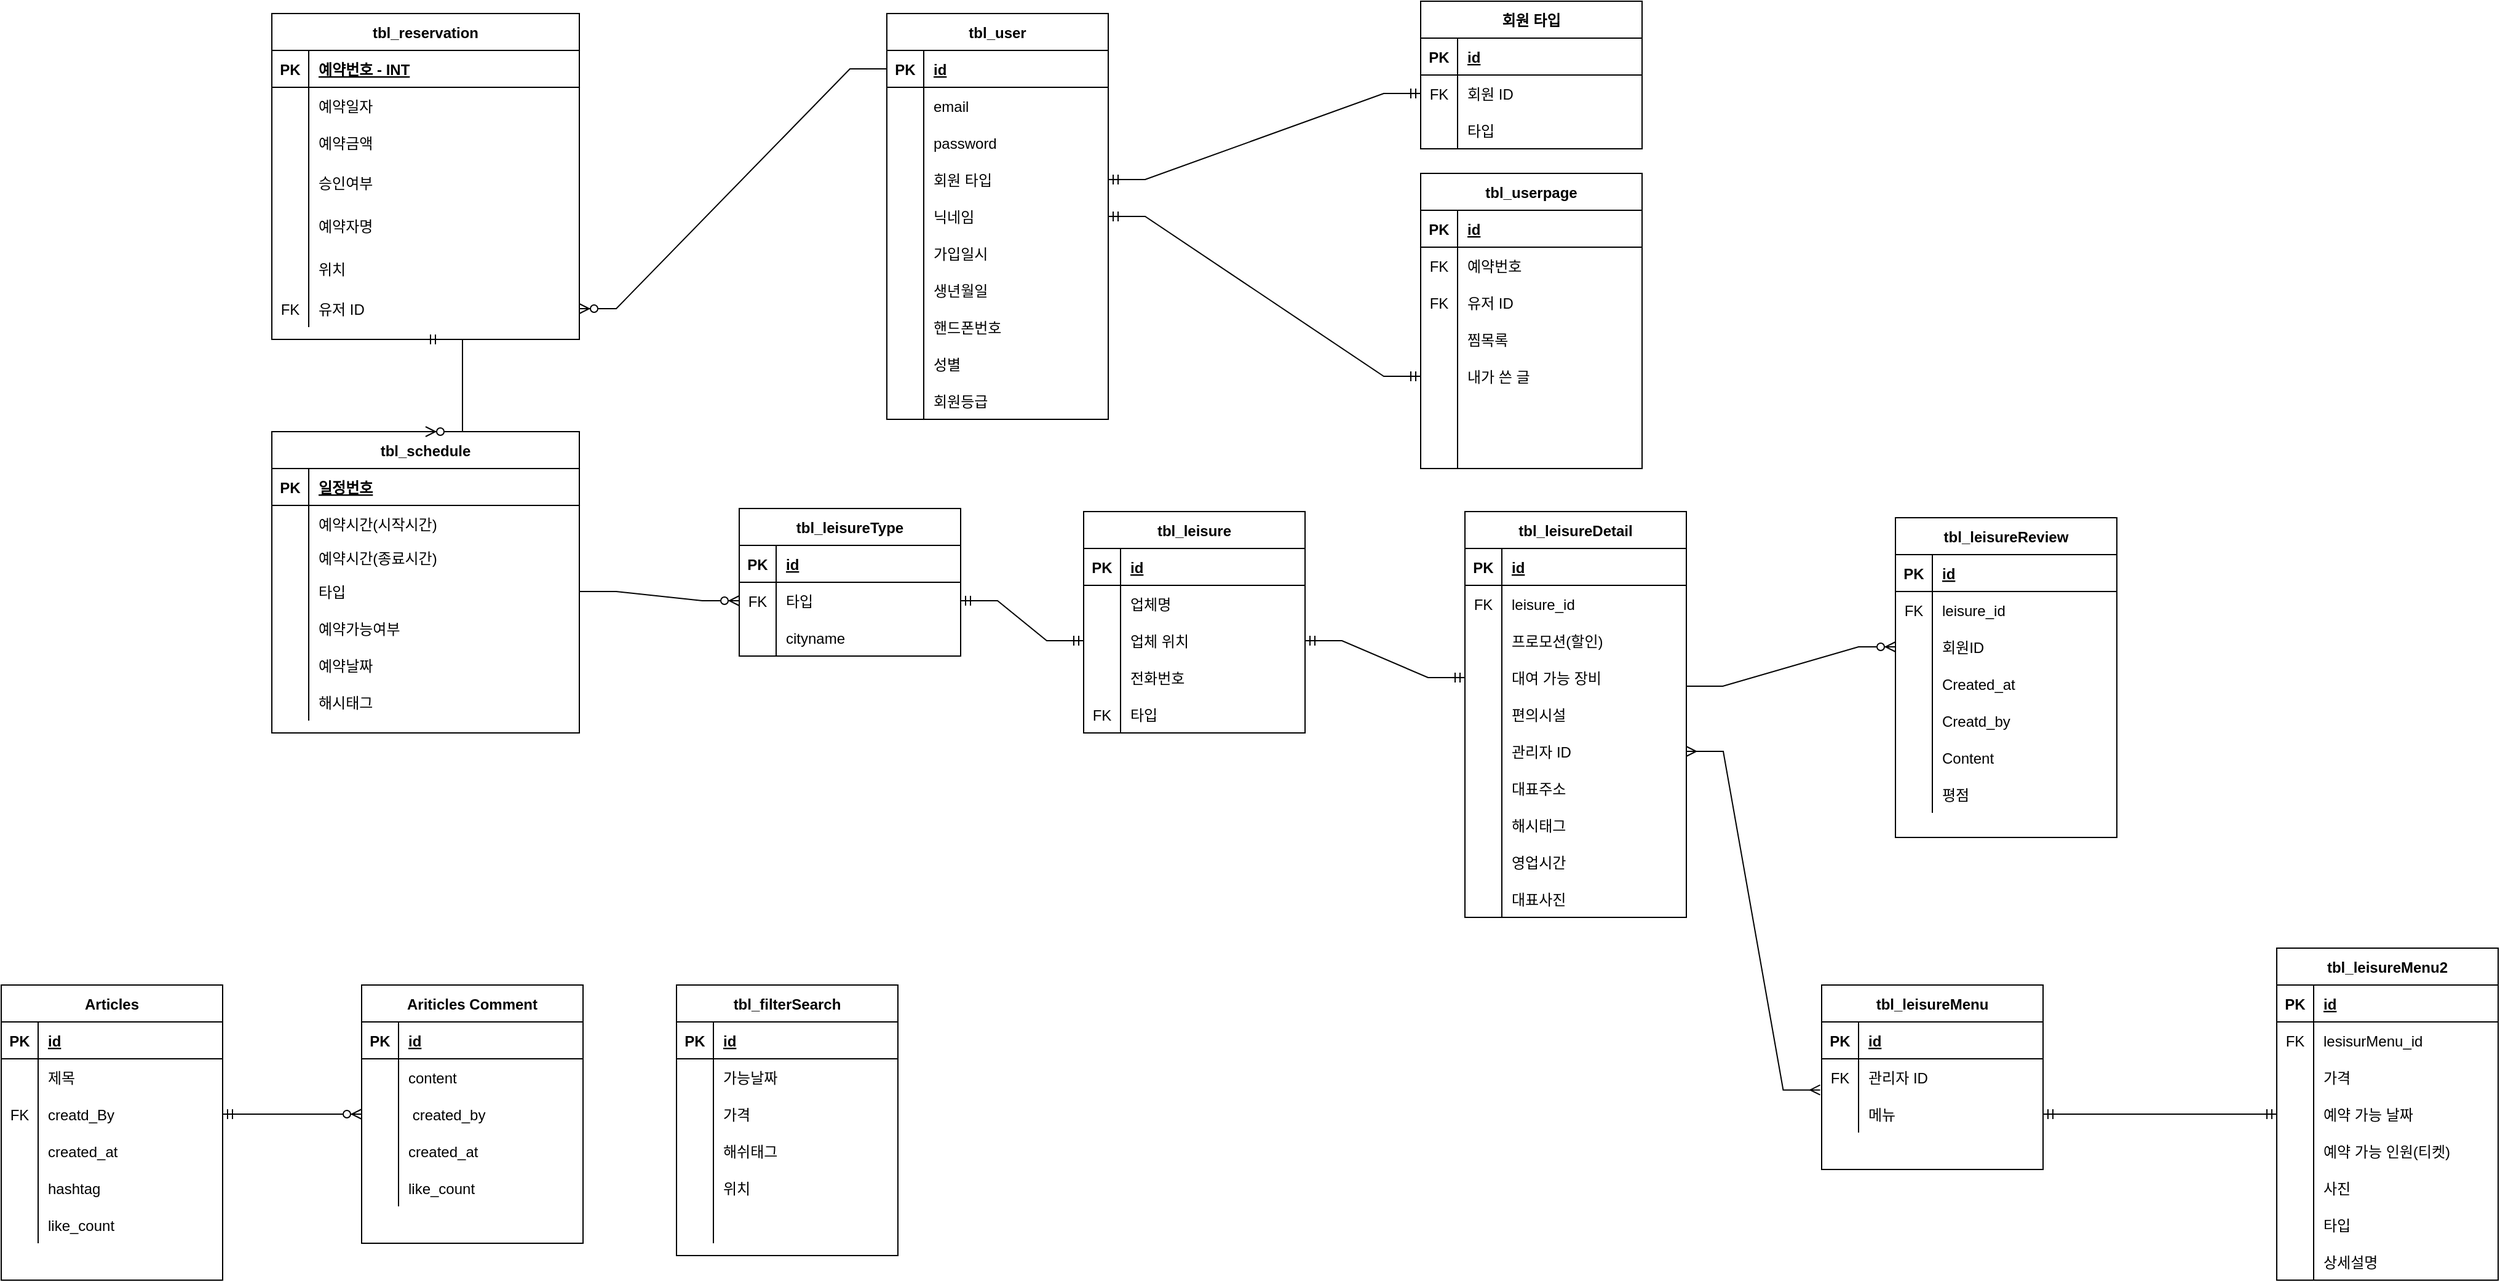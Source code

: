 <mxfile version="20.2.8" type="device"><diagram id="mEIu1VYAcHtA-DW4nkFs" name="페이지-1"><mxGraphModel dx="3879" dy="1488" grid="1" gridSize="10" guides="1" tooltips="1" connect="1" arrows="1" fold="1" page="1" pageScale="1" pageWidth="827" pageHeight="1169" math="0" shadow="0"><root><mxCell id="0"/><mxCell id="1" parent="0"/><object label="tbl_reservation" placeholders="1" id="i2NJX08qUjr_YZZyjlUz-1"><mxCell style="shape=table;startSize=30;container=1;collapsible=1;childLayout=tableLayout;fixedRows=1;rowLines=0;fontStyle=1;align=center;resizeLast=1;" vertex="1" parent="1"><mxGeometry x="-730" y="30" width="250" height="265" as="geometry"><mxRectangle x="-50" y="380" width="130" height="30" as="alternateBounds"/></mxGeometry></mxCell></object><mxCell id="i2NJX08qUjr_YZZyjlUz-2" value="" style="shape=tableRow;horizontal=0;startSize=0;swimlaneHead=0;swimlaneBody=0;fillColor=none;collapsible=0;dropTarget=0;points=[[0,0.5],[1,0.5]];portConstraint=eastwest;top=0;left=0;right=0;bottom=1;" vertex="1" parent="i2NJX08qUjr_YZZyjlUz-1"><mxGeometry y="30" width="250" height="30" as="geometry"/></mxCell><mxCell id="i2NJX08qUjr_YZZyjlUz-3" value="PK" style="shape=partialRectangle;connectable=0;fillColor=none;top=0;left=0;bottom=0;right=0;fontStyle=1;overflow=hidden;" vertex="1" parent="i2NJX08qUjr_YZZyjlUz-2"><mxGeometry width="30" height="30" as="geometry"><mxRectangle width="30" height="30" as="alternateBounds"/></mxGeometry></mxCell><mxCell id="i2NJX08qUjr_YZZyjlUz-4" value="예약번호 - INT" style="shape=partialRectangle;connectable=0;fillColor=none;top=0;left=0;bottom=0;right=0;align=left;spacingLeft=6;fontStyle=5;overflow=hidden;" vertex="1" parent="i2NJX08qUjr_YZZyjlUz-2"><mxGeometry x="30" width="220" height="30" as="geometry"><mxRectangle width="220" height="30" as="alternateBounds"/></mxGeometry></mxCell><mxCell id="i2NJX08qUjr_YZZyjlUz-5" value="" style="shape=tableRow;horizontal=0;startSize=0;swimlaneHead=0;swimlaneBody=0;fillColor=none;collapsible=0;dropTarget=0;points=[[0,0.5],[1,0.5]];portConstraint=eastwest;top=0;left=0;right=0;bottom=0;" vertex="1" parent="i2NJX08qUjr_YZZyjlUz-1"><mxGeometry y="60" width="250" height="30" as="geometry"/></mxCell><mxCell id="i2NJX08qUjr_YZZyjlUz-6" value="" style="shape=partialRectangle;connectable=0;fillColor=none;top=0;left=0;bottom=0;right=0;editable=1;overflow=hidden;" vertex="1" parent="i2NJX08qUjr_YZZyjlUz-5"><mxGeometry width="30" height="30" as="geometry"><mxRectangle width="30" height="30" as="alternateBounds"/></mxGeometry></mxCell><mxCell id="i2NJX08qUjr_YZZyjlUz-7" value="예약일자" style="shape=partialRectangle;connectable=0;fillColor=none;top=0;left=0;bottom=0;right=0;align=left;spacingLeft=6;overflow=hidden;" vertex="1" parent="i2NJX08qUjr_YZZyjlUz-5"><mxGeometry x="30" width="220" height="30" as="geometry"><mxRectangle width="220" height="30" as="alternateBounds"/></mxGeometry></mxCell><mxCell id="i2NJX08qUjr_YZZyjlUz-8" value="" style="shape=tableRow;horizontal=0;startSize=0;swimlaneHead=0;swimlaneBody=0;fillColor=none;collapsible=0;dropTarget=0;points=[[0,0.5],[1,0.5]];portConstraint=eastwest;top=0;left=0;right=0;bottom=0;" vertex="1" parent="i2NJX08qUjr_YZZyjlUz-1"><mxGeometry y="90" width="250" height="30" as="geometry"/></mxCell><mxCell id="i2NJX08qUjr_YZZyjlUz-9" value="" style="shape=partialRectangle;connectable=0;fillColor=none;top=0;left=0;bottom=0;right=0;editable=1;overflow=hidden;" vertex="1" parent="i2NJX08qUjr_YZZyjlUz-8"><mxGeometry width="30" height="30" as="geometry"><mxRectangle width="30" height="30" as="alternateBounds"/></mxGeometry></mxCell><mxCell id="i2NJX08qUjr_YZZyjlUz-10" value="예약금액" style="shape=partialRectangle;connectable=0;fillColor=none;top=0;left=0;bottom=0;right=0;align=left;spacingLeft=6;overflow=hidden;" vertex="1" parent="i2NJX08qUjr_YZZyjlUz-8"><mxGeometry x="30" width="220" height="30" as="geometry"><mxRectangle width="220" height="30" as="alternateBounds"/></mxGeometry></mxCell><mxCell id="i2NJX08qUjr_YZZyjlUz-68" value="" style="shape=tableRow;horizontal=0;startSize=0;swimlaneHead=0;swimlaneBody=0;fillColor=none;collapsible=0;dropTarget=0;points=[[0,0.5],[1,0.5]];portConstraint=eastwest;top=0;left=0;right=0;bottom=0;" vertex="1" parent="i2NJX08qUjr_YZZyjlUz-1"><mxGeometry y="120" width="250" height="35" as="geometry"/></mxCell><mxCell id="i2NJX08qUjr_YZZyjlUz-69" value="" style="shape=partialRectangle;connectable=0;fillColor=none;top=0;left=0;bottom=0;right=0;editable=1;overflow=hidden;" vertex="1" parent="i2NJX08qUjr_YZZyjlUz-68"><mxGeometry width="30" height="35" as="geometry"><mxRectangle width="30" height="35" as="alternateBounds"/></mxGeometry></mxCell><mxCell id="i2NJX08qUjr_YZZyjlUz-70" value="승인여부" style="shape=partialRectangle;connectable=0;fillColor=none;top=0;left=0;bottom=0;right=0;align=left;spacingLeft=6;overflow=hidden;" vertex="1" parent="i2NJX08qUjr_YZZyjlUz-68"><mxGeometry x="30" width="220" height="35" as="geometry"><mxRectangle width="220" height="35" as="alternateBounds"/></mxGeometry></mxCell><mxCell id="i2NJX08qUjr_YZZyjlUz-723" value="" style="shape=tableRow;horizontal=0;startSize=0;swimlaneHead=0;swimlaneBody=0;fillColor=none;collapsible=0;dropTarget=0;points=[[0,0.5],[1,0.5]];portConstraint=eastwest;top=0;left=0;right=0;bottom=0;" vertex="1" parent="i2NJX08qUjr_YZZyjlUz-1"><mxGeometry y="155" width="250" height="35" as="geometry"/></mxCell><mxCell id="i2NJX08qUjr_YZZyjlUz-724" value="" style="shape=partialRectangle;connectable=0;fillColor=none;top=0;left=0;bottom=0;right=0;editable=1;overflow=hidden;" vertex="1" parent="i2NJX08qUjr_YZZyjlUz-723"><mxGeometry width="30" height="35" as="geometry"><mxRectangle width="30" height="35" as="alternateBounds"/></mxGeometry></mxCell><mxCell id="i2NJX08qUjr_YZZyjlUz-725" value="예약자명" style="shape=partialRectangle;connectable=0;fillColor=none;top=0;left=0;bottom=0;right=0;align=left;spacingLeft=6;overflow=hidden;" vertex="1" parent="i2NJX08qUjr_YZZyjlUz-723"><mxGeometry x="30" width="220" height="35" as="geometry"><mxRectangle width="220" height="35" as="alternateBounds"/></mxGeometry></mxCell><mxCell id="i2NJX08qUjr_YZZyjlUz-720" value="" style="shape=tableRow;horizontal=0;startSize=0;swimlaneHead=0;swimlaneBody=0;fillColor=none;collapsible=0;dropTarget=0;points=[[0,0.5],[1,0.5]];portConstraint=eastwest;top=0;left=0;right=0;bottom=0;" vertex="1" parent="i2NJX08qUjr_YZZyjlUz-1"><mxGeometry y="190" width="250" height="35" as="geometry"/></mxCell><mxCell id="i2NJX08qUjr_YZZyjlUz-721" value="" style="shape=partialRectangle;connectable=0;fillColor=none;top=0;left=0;bottom=0;right=0;editable=1;overflow=hidden;" vertex="1" parent="i2NJX08qUjr_YZZyjlUz-720"><mxGeometry width="30" height="35" as="geometry"><mxRectangle width="30" height="35" as="alternateBounds"/></mxGeometry></mxCell><mxCell id="i2NJX08qUjr_YZZyjlUz-722" value="위치" style="shape=partialRectangle;connectable=0;fillColor=none;top=0;left=0;bottom=0;right=0;align=left;spacingLeft=6;overflow=hidden;" vertex="1" parent="i2NJX08qUjr_YZZyjlUz-720"><mxGeometry x="30" width="220" height="35" as="geometry"><mxRectangle width="220" height="35" as="alternateBounds"/></mxGeometry></mxCell><mxCell id="i2NJX08qUjr_YZZyjlUz-65" value="" style="shape=tableRow;horizontal=0;startSize=0;swimlaneHead=0;swimlaneBody=0;fillColor=none;collapsible=0;dropTarget=0;points=[[0,0.5],[1,0.5]];portConstraint=eastwest;top=0;left=0;right=0;bottom=0;" vertex="1" parent="i2NJX08qUjr_YZZyjlUz-1"><mxGeometry y="225" width="250" height="30" as="geometry"/></mxCell><mxCell id="i2NJX08qUjr_YZZyjlUz-66" value="FK" style="shape=partialRectangle;connectable=0;fillColor=none;top=0;left=0;bottom=0;right=0;editable=1;overflow=hidden;" vertex="1" parent="i2NJX08qUjr_YZZyjlUz-65"><mxGeometry width="30" height="30" as="geometry"><mxRectangle width="30" height="30" as="alternateBounds"/></mxGeometry></mxCell><mxCell id="i2NJX08qUjr_YZZyjlUz-67" value="유저 ID" style="shape=partialRectangle;connectable=0;fillColor=none;top=0;left=0;bottom=0;right=0;align=left;spacingLeft=6;overflow=hidden;" vertex="1" parent="i2NJX08qUjr_YZZyjlUz-65"><mxGeometry x="30" width="220" height="30" as="geometry"><mxRectangle width="220" height="30" as="alternateBounds"/></mxGeometry></mxCell><mxCell id="i2NJX08qUjr_YZZyjlUz-14" value="tbl_user" style="shape=table;startSize=30;container=1;collapsible=1;childLayout=tableLayout;fixedRows=1;rowLines=0;fontStyle=1;align=center;resizeLast=1;" vertex="1" parent="1"><mxGeometry x="-230" y="30" width="180" height="330" as="geometry"/></mxCell><mxCell id="i2NJX08qUjr_YZZyjlUz-15" value="" style="shape=tableRow;horizontal=0;startSize=0;swimlaneHead=0;swimlaneBody=0;fillColor=none;collapsible=0;dropTarget=0;points=[[0,0.5],[1,0.5]];portConstraint=eastwest;top=0;left=0;right=0;bottom=1;" vertex="1" parent="i2NJX08qUjr_YZZyjlUz-14"><mxGeometry y="30" width="180" height="30" as="geometry"/></mxCell><mxCell id="i2NJX08qUjr_YZZyjlUz-16" value="PK" style="shape=partialRectangle;connectable=0;fillColor=none;top=0;left=0;bottom=0;right=0;fontStyle=1;overflow=hidden;" vertex="1" parent="i2NJX08qUjr_YZZyjlUz-15"><mxGeometry width="30" height="30" as="geometry"><mxRectangle width="30" height="30" as="alternateBounds"/></mxGeometry></mxCell><mxCell id="i2NJX08qUjr_YZZyjlUz-17" value="id" style="shape=partialRectangle;connectable=0;fillColor=none;top=0;left=0;bottom=0;right=0;align=left;spacingLeft=6;fontStyle=5;overflow=hidden;" vertex="1" parent="i2NJX08qUjr_YZZyjlUz-15"><mxGeometry x="30" width="150" height="30" as="geometry"><mxRectangle width="150" height="30" as="alternateBounds"/></mxGeometry></mxCell><mxCell id="i2NJX08qUjr_YZZyjlUz-18" value="" style="shape=tableRow;horizontal=0;startSize=0;swimlaneHead=0;swimlaneBody=0;fillColor=none;collapsible=0;dropTarget=0;points=[[0,0.5],[1,0.5]];portConstraint=eastwest;top=0;left=0;right=0;bottom=0;" vertex="1" parent="i2NJX08qUjr_YZZyjlUz-14"><mxGeometry y="60" width="180" height="30" as="geometry"/></mxCell><mxCell id="i2NJX08qUjr_YZZyjlUz-19" value="" style="shape=partialRectangle;connectable=0;fillColor=none;top=0;left=0;bottom=0;right=0;editable=1;overflow=hidden;" vertex="1" parent="i2NJX08qUjr_YZZyjlUz-18"><mxGeometry width="30" height="30" as="geometry"><mxRectangle width="30" height="30" as="alternateBounds"/></mxGeometry></mxCell><mxCell id="i2NJX08qUjr_YZZyjlUz-20" value="email " style="shape=partialRectangle;connectable=0;fillColor=none;top=0;left=0;bottom=0;right=0;align=left;spacingLeft=6;overflow=hidden;" vertex="1" parent="i2NJX08qUjr_YZZyjlUz-18"><mxGeometry x="30" width="150" height="30" as="geometry"><mxRectangle width="150" height="30" as="alternateBounds"/></mxGeometry></mxCell><mxCell id="i2NJX08qUjr_YZZyjlUz-21" value="" style="shape=tableRow;horizontal=0;startSize=0;swimlaneHead=0;swimlaneBody=0;fillColor=none;collapsible=0;dropTarget=0;points=[[0,0.5],[1,0.5]];portConstraint=eastwest;top=0;left=0;right=0;bottom=0;" vertex="1" parent="i2NJX08qUjr_YZZyjlUz-14"><mxGeometry y="90" width="180" height="30" as="geometry"/></mxCell><mxCell id="i2NJX08qUjr_YZZyjlUz-22" value="" style="shape=partialRectangle;connectable=0;fillColor=none;top=0;left=0;bottom=0;right=0;editable=1;overflow=hidden;" vertex="1" parent="i2NJX08qUjr_YZZyjlUz-21"><mxGeometry width="30" height="30" as="geometry"><mxRectangle width="30" height="30" as="alternateBounds"/></mxGeometry></mxCell><mxCell id="i2NJX08qUjr_YZZyjlUz-23" value="password" style="shape=partialRectangle;connectable=0;fillColor=none;top=0;left=0;bottom=0;right=0;align=left;spacingLeft=6;overflow=hidden;" vertex="1" parent="i2NJX08qUjr_YZZyjlUz-21"><mxGeometry x="30" width="150" height="30" as="geometry"><mxRectangle width="150" height="30" as="alternateBounds"/></mxGeometry></mxCell><mxCell id="i2NJX08qUjr_YZZyjlUz-564" value="" style="shape=tableRow;horizontal=0;startSize=0;swimlaneHead=0;swimlaneBody=0;fillColor=none;collapsible=0;dropTarget=0;points=[[0,0.5],[1,0.5]];portConstraint=eastwest;top=0;left=0;right=0;bottom=0;" vertex="1" parent="i2NJX08qUjr_YZZyjlUz-14"><mxGeometry y="120" width="180" height="30" as="geometry"/></mxCell><mxCell id="i2NJX08qUjr_YZZyjlUz-565" value="" style="shape=partialRectangle;connectable=0;fillColor=none;top=0;left=0;bottom=0;right=0;editable=1;overflow=hidden;" vertex="1" parent="i2NJX08qUjr_YZZyjlUz-564"><mxGeometry width="30" height="30" as="geometry"><mxRectangle width="30" height="30" as="alternateBounds"/></mxGeometry></mxCell><mxCell id="i2NJX08qUjr_YZZyjlUz-566" value="회원 타입" style="shape=partialRectangle;connectable=0;fillColor=none;top=0;left=0;bottom=0;right=0;align=left;spacingLeft=6;overflow=hidden;" vertex="1" parent="i2NJX08qUjr_YZZyjlUz-564"><mxGeometry x="30" width="150" height="30" as="geometry"><mxRectangle width="150" height="30" as="alternateBounds"/></mxGeometry></mxCell><mxCell id="i2NJX08qUjr_YZZyjlUz-71" value="" style="shape=tableRow;horizontal=0;startSize=0;swimlaneHead=0;swimlaneBody=0;fillColor=none;collapsible=0;dropTarget=0;points=[[0,0.5],[1,0.5]];portConstraint=eastwest;top=0;left=0;right=0;bottom=0;" vertex="1" parent="i2NJX08qUjr_YZZyjlUz-14"><mxGeometry y="150" width="180" height="30" as="geometry"/></mxCell><mxCell id="i2NJX08qUjr_YZZyjlUz-72" value="" style="shape=partialRectangle;connectable=0;fillColor=none;top=0;left=0;bottom=0;right=0;editable=1;overflow=hidden;" vertex="1" parent="i2NJX08qUjr_YZZyjlUz-71"><mxGeometry width="30" height="30" as="geometry"><mxRectangle width="30" height="30" as="alternateBounds"/></mxGeometry></mxCell><mxCell id="i2NJX08qUjr_YZZyjlUz-73" value="닉네임" style="shape=partialRectangle;connectable=0;fillColor=none;top=0;left=0;bottom=0;right=0;align=left;spacingLeft=6;overflow=hidden;" vertex="1" parent="i2NJX08qUjr_YZZyjlUz-71"><mxGeometry x="30" width="150" height="30" as="geometry"><mxRectangle width="150" height="30" as="alternateBounds"/></mxGeometry></mxCell><mxCell id="i2NJX08qUjr_YZZyjlUz-297" value="" style="shape=tableRow;horizontal=0;startSize=0;swimlaneHead=0;swimlaneBody=0;fillColor=none;collapsible=0;dropTarget=0;points=[[0,0.5],[1,0.5]];portConstraint=eastwest;top=0;left=0;right=0;bottom=0;" vertex="1" parent="i2NJX08qUjr_YZZyjlUz-14"><mxGeometry y="180" width="180" height="30" as="geometry"/></mxCell><mxCell id="i2NJX08qUjr_YZZyjlUz-298" value="" style="shape=partialRectangle;connectable=0;fillColor=none;top=0;left=0;bottom=0;right=0;editable=1;overflow=hidden;" vertex="1" parent="i2NJX08qUjr_YZZyjlUz-297"><mxGeometry width="30" height="30" as="geometry"><mxRectangle width="30" height="30" as="alternateBounds"/></mxGeometry></mxCell><mxCell id="i2NJX08qUjr_YZZyjlUz-299" value="가입일시" style="shape=partialRectangle;connectable=0;fillColor=none;top=0;left=0;bottom=0;right=0;align=left;spacingLeft=6;overflow=hidden;" vertex="1" parent="i2NJX08qUjr_YZZyjlUz-297"><mxGeometry x="30" width="150" height="30" as="geometry"><mxRectangle width="150" height="30" as="alternateBounds"/></mxGeometry></mxCell><mxCell id="i2NJX08qUjr_YZZyjlUz-507" value="" style="shape=tableRow;horizontal=0;startSize=0;swimlaneHead=0;swimlaneBody=0;fillColor=none;collapsible=0;dropTarget=0;points=[[0,0.5],[1,0.5]];portConstraint=eastwest;top=0;left=0;right=0;bottom=0;" vertex="1" parent="i2NJX08qUjr_YZZyjlUz-14"><mxGeometry y="210" width="180" height="30" as="geometry"/></mxCell><mxCell id="i2NJX08qUjr_YZZyjlUz-508" value="" style="shape=partialRectangle;connectable=0;fillColor=none;top=0;left=0;bottom=0;right=0;editable=1;overflow=hidden;" vertex="1" parent="i2NJX08qUjr_YZZyjlUz-507"><mxGeometry width="30" height="30" as="geometry"><mxRectangle width="30" height="30" as="alternateBounds"/></mxGeometry></mxCell><mxCell id="i2NJX08qUjr_YZZyjlUz-509" value="생년월일" style="shape=partialRectangle;connectable=0;fillColor=none;top=0;left=0;bottom=0;right=0;align=left;spacingLeft=6;overflow=hidden;" vertex="1" parent="i2NJX08qUjr_YZZyjlUz-507"><mxGeometry x="30" width="150" height="30" as="geometry"><mxRectangle width="150" height="30" as="alternateBounds"/></mxGeometry></mxCell><mxCell id="i2NJX08qUjr_YZZyjlUz-510" value="" style="shape=tableRow;horizontal=0;startSize=0;swimlaneHead=0;swimlaneBody=0;fillColor=none;collapsible=0;dropTarget=0;points=[[0,0.5],[1,0.5]];portConstraint=eastwest;top=0;left=0;right=0;bottom=0;" vertex="1" parent="i2NJX08qUjr_YZZyjlUz-14"><mxGeometry y="240" width="180" height="30" as="geometry"/></mxCell><mxCell id="i2NJX08qUjr_YZZyjlUz-511" value="" style="shape=partialRectangle;connectable=0;fillColor=none;top=0;left=0;bottom=0;right=0;editable=1;overflow=hidden;" vertex="1" parent="i2NJX08qUjr_YZZyjlUz-510"><mxGeometry width="30" height="30" as="geometry"><mxRectangle width="30" height="30" as="alternateBounds"/></mxGeometry></mxCell><mxCell id="i2NJX08qUjr_YZZyjlUz-512" value="핸드폰번호" style="shape=partialRectangle;connectable=0;fillColor=none;top=0;left=0;bottom=0;right=0;align=left;spacingLeft=6;overflow=hidden;" vertex="1" parent="i2NJX08qUjr_YZZyjlUz-510"><mxGeometry x="30" width="150" height="30" as="geometry"><mxRectangle width="150" height="30" as="alternateBounds"/></mxGeometry></mxCell><mxCell id="i2NJX08qUjr_YZZyjlUz-513" value="" style="shape=tableRow;horizontal=0;startSize=0;swimlaneHead=0;swimlaneBody=0;fillColor=none;collapsible=0;dropTarget=0;points=[[0,0.5],[1,0.5]];portConstraint=eastwest;top=0;left=0;right=0;bottom=0;" vertex="1" parent="i2NJX08qUjr_YZZyjlUz-14"><mxGeometry y="270" width="180" height="30" as="geometry"/></mxCell><mxCell id="i2NJX08qUjr_YZZyjlUz-514" value="" style="shape=partialRectangle;connectable=0;fillColor=none;top=0;left=0;bottom=0;right=0;editable=1;overflow=hidden;" vertex="1" parent="i2NJX08qUjr_YZZyjlUz-513"><mxGeometry width="30" height="30" as="geometry"><mxRectangle width="30" height="30" as="alternateBounds"/></mxGeometry></mxCell><mxCell id="i2NJX08qUjr_YZZyjlUz-515" value="성별" style="shape=partialRectangle;connectable=0;fillColor=none;top=0;left=0;bottom=0;right=0;align=left;spacingLeft=6;overflow=hidden;" vertex="1" parent="i2NJX08qUjr_YZZyjlUz-513"><mxGeometry x="30" width="150" height="30" as="geometry"><mxRectangle width="150" height="30" as="alternateBounds"/></mxGeometry></mxCell><mxCell id="i2NJX08qUjr_YZZyjlUz-516" value="" style="shape=tableRow;horizontal=0;startSize=0;swimlaneHead=0;swimlaneBody=0;fillColor=none;collapsible=0;dropTarget=0;points=[[0,0.5],[1,0.5]];portConstraint=eastwest;top=0;left=0;right=0;bottom=0;" vertex="1" parent="i2NJX08qUjr_YZZyjlUz-14"><mxGeometry y="300" width="180" height="30" as="geometry"/></mxCell><mxCell id="i2NJX08qUjr_YZZyjlUz-517" value="" style="shape=partialRectangle;connectable=0;fillColor=none;top=0;left=0;bottom=0;right=0;editable=1;overflow=hidden;" vertex="1" parent="i2NJX08qUjr_YZZyjlUz-516"><mxGeometry width="30" height="30" as="geometry"><mxRectangle width="30" height="30" as="alternateBounds"/></mxGeometry></mxCell><mxCell id="i2NJX08qUjr_YZZyjlUz-518" value="회원등급" style="shape=partialRectangle;connectable=0;fillColor=none;top=0;left=0;bottom=0;right=0;align=left;spacingLeft=6;overflow=hidden;" vertex="1" parent="i2NJX08qUjr_YZZyjlUz-516"><mxGeometry x="30" width="150" height="30" as="geometry"><mxRectangle width="150" height="30" as="alternateBounds"/></mxGeometry></mxCell><mxCell id="i2NJX08qUjr_YZZyjlUz-74" value="" style="shape=partialRectangle;connectable=0;fillColor=none;top=0;left=0;bottom=0;right=0;align=left;spacingLeft=6;overflow=hidden;" vertex="1" parent="1"><mxGeometry x="231" y="600" width="150" height="30" as="geometry"><mxRectangle width="150" height="30" as="alternateBounds"/></mxGeometry></mxCell><mxCell id="i2NJX08qUjr_YZZyjlUz-75" value="tbl_userpage" style="shape=table;startSize=30;container=1;collapsible=1;childLayout=tableLayout;fixedRows=1;rowLines=0;fontStyle=1;align=center;resizeLast=1;" vertex="1" parent="1"><mxGeometry x="204" y="160" width="180" height="240" as="geometry"/></mxCell><mxCell id="i2NJX08qUjr_YZZyjlUz-76" value="" style="shape=tableRow;horizontal=0;startSize=0;swimlaneHead=0;swimlaneBody=0;fillColor=none;collapsible=0;dropTarget=0;points=[[0,0.5],[1,0.5]];portConstraint=eastwest;top=0;left=0;right=0;bottom=1;" vertex="1" parent="i2NJX08qUjr_YZZyjlUz-75"><mxGeometry y="30" width="180" height="30" as="geometry"/></mxCell><mxCell id="i2NJX08qUjr_YZZyjlUz-77" value="PK" style="shape=partialRectangle;connectable=0;fillColor=none;top=0;left=0;bottom=0;right=0;fontStyle=1;overflow=hidden;" vertex="1" parent="i2NJX08qUjr_YZZyjlUz-76"><mxGeometry width="30" height="30" as="geometry"><mxRectangle width="30" height="30" as="alternateBounds"/></mxGeometry></mxCell><mxCell id="i2NJX08qUjr_YZZyjlUz-78" value="id" style="shape=partialRectangle;connectable=0;fillColor=none;top=0;left=0;bottom=0;right=0;align=left;spacingLeft=6;fontStyle=5;overflow=hidden;" vertex="1" parent="i2NJX08qUjr_YZZyjlUz-76"><mxGeometry x="30" width="150" height="30" as="geometry"><mxRectangle width="150" height="30" as="alternateBounds"/></mxGeometry></mxCell><mxCell id="i2NJX08qUjr_YZZyjlUz-79" value="" style="shape=tableRow;horizontal=0;startSize=0;swimlaneHead=0;swimlaneBody=0;fillColor=none;collapsible=0;dropTarget=0;points=[[0,0.5],[1,0.5]];portConstraint=eastwest;top=0;left=0;right=0;bottom=0;" vertex="1" parent="i2NJX08qUjr_YZZyjlUz-75"><mxGeometry y="60" width="180" height="30" as="geometry"/></mxCell><mxCell id="i2NJX08qUjr_YZZyjlUz-80" value="FK" style="shape=partialRectangle;connectable=0;fillColor=none;top=0;left=0;bottom=0;right=0;editable=1;overflow=hidden;" vertex="1" parent="i2NJX08qUjr_YZZyjlUz-79"><mxGeometry width="30" height="30" as="geometry"><mxRectangle width="30" height="30" as="alternateBounds"/></mxGeometry></mxCell><mxCell id="i2NJX08qUjr_YZZyjlUz-81" value="예약번호" style="shape=partialRectangle;connectable=0;fillColor=none;top=0;left=0;bottom=0;right=0;align=left;spacingLeft=6;overflow=hidden;" vertex="1" parent="i2NJX08qUjr_YZZyjlUz-79"><mxGeometry x="30" width="150" height="30" as="geometry"><mxRectangle width="150" height="30" as="alternateBounds"/></mxGeometry></mxCell><mxCell id="i2NJX08qUjr_YZZyjlUz-733" value="" style="shape=tableRow;horizontal=0;startSize=0;swimlaneHead=0;swimlaneBody=0;fillColor=none;collapsible=0;dropTarget=0;points=[[0,0.5],[1,0.5]];portConstraint=eastwest;top=0;left=0;right=0;bottom=0;" vertex="1" parent="i2NJX08qUjr_YZZyjlUz-75"><mxGeometry y="90" width="180" height="30" as="geometry"/></mxCell><mxCell id="i2NJX08qUjr_YZZyjlUz-734" value="FK" style="shape=partialRectangle;connectable=0;fillColor=none;top=0;left=0;bottom=0;right=0;editable=1;overflow=hidden;" vertex="1" parent="i2NJX08qUjr_YZZyjlUz-733"><mxGeometry width="30" height="30" as="geometry"><mxRectangle width="30" height="30" as="alternateBounds"/></mxGeometry></mxCell><mxCell id="i2NJX08qUjr_YZZyjlUz-735" value="유저 ID" style="shape=partialRectangle;connectable=0;fillColor=none;top=0;left=0;bottom=0;right=0;align=left;spacingLeft=6;overflow=hidden;" vertex="1" parent="i2NJX08qUjr_YZZyjlUz-733"><mxGeometry x="30" width="150" height="30" as="geometry"><mxRectangle width="150" height="30" as="alternateBounds"/></mxGeometry></mxCell><mxCell id="i2NJX08qUjr_YZZyjlUz-82" value="" style="shape=tableRow;horizontal=0;startSize=0;swimlaneHead=0;swimlaneBody=0;fillColor=none;collapsible=0;dropTarget=0;points=[[0,0.5],[1,0.5]];portConstraint=eastwest;top=0;left=0;right=0;bottom=0;" vertex="1" parent="i2NJX08qUjr_YZZyjlUz-75"><mxGeometry y="120" width="180" height="30" as="geometry"/></mxCell><mxCell id="i2NJX08qUjr_YZZyjlUz-83" value="" style="shape=partialRectangle;connectable=0;fillColor=none;top=0;left=0;bottom=0;right=0;editable=1;overflow=hidden;" vertex="1" parent="i2NJX08qUjr_YZZyjlUz-82"><mxGeometry width="30" height="30" as="geometry"><mxRectangle width="30" height="30" as="alternateBounds"/></mxGeometry></mxCell><mxCell id="i2NJX08qUjr_YZZyjlUz-84" value="찜목록" style="shape=partialRectangle;connectable=0;fillColor=none;top=0;left=0;bottom=0;right=0;align=left;spacingLeft=6;overflow=hidden;" vertex="1" parent="i2NJX08qUjr_YZZyjlUz-82"><mxGeometry x="30" width="150" height="30" as="geometry"><mxRectangle width="150" height="30" as="alternateBounds"/></mxGeometry></mxCell><mxCell id="i2NJX08qUjr_YZZyjlUz-85" value="" style="shape=tableRow;horizontal=0;startSize=0;swimlaneHead=0;swimlaneBody=0;fillColor=none;collapsible=0;dropTarget=0;points=[[0,0.5],[1,0.5]];portConstraint=eastwest;top=0;left=0;right=0;bottom=0;" vertex="1" parent="i2NJX08qUjr_YZZyjlUz-75"><mxGeometry y="150" width="180" height="30" as="geometry"/></mxCell><mxCell id="i2NJX08qUjr_YZZyjlUz-86" value="" style="shape=partialRectangle;connectable=0;fillColor=none;top=0;left=0;bottom=0;right=0;editable=1;overflow=hidden;" vertex="1" parent="i2NJX08qUjr_YZZyjlUz-85"><mxGeometry width="30" height="30" as="geometry"><mxRectangle width="30" height="30" as="alternateBounds"/></mxGeometry></mxCell><mxCell id="i2NJX08qUjr_YZZyjlUz-87" value="내가 쓴 글 " style="shape=partialRectangle;connectable=0;fillColor=none;top=0;left=0;bottom=0;right=0;align=left;spacingLeft=6;overflow=hidden;" vertex="1" parent="i2NJX08qUjr_YZZyjlUz-85"><mxGeometry x="30" width="150" height="30" as="geometry"><mxRectangle width="150" height="30" as="alternateBounds"/></mxGeometry></mxCell><mxCell id="i2NJX08qUjr_YZZyjlUz-231" value="" style="shape=tableRow;horizontal=0;startSize=0;swimlaneHead=0;swimlaneBody=0;fillColor=none;collapsible=0;dropTarget=0;points=[[0,0.5],[1,0.5]];portConstraint=eastwest;top=0;left=0;right=0;bottom=0;" vertex="1" parent="i2NJX08qUjr_YZZyjlUz-75"><mxGeometry y="180" width="180" height="30" as="geometry"/></mxCell><mxCell id="i2NJX08qUjr_YZZyjlUz-232" value="" style="shape=partialRectangle;connectable=0;fillColor=none;top=0;left=0;bottom=0;right=0;editable=1;overflow=hidden;" vertex="1" parent="i2NJX08qUjr_YZZyjlUz-231"><mxGeometry width="30" height="30" as="geometry"><mxRectangle width="30" height="30" as="alternateBounds"/></mxGeometry></mxCell><mxCell id="i2NJX08qUjr_YZZyjlUz-233" value="" style="shape=partialRectangle;connectable=0;fillColor=none;top=0;left=0;bottom=0;right=0;align=left;spacingLeft=6;overflow=hidden;" vertex="1" parent="i2NJX08qUjr_YZZyjlUz-231"><mxGeometry x="30" width="150" height="30" as="geometry"><mxRectangle width="150" height="30" as="alternateBounds"/></mxGeometry></mxCell><mxCell id="i2NJX08qUjr_YZZyjlUz-88" value="" style="shape=tableRow;horizontal=0;startSize=0;swimlaneHead=0;swimlaneBody=0;fillColor=none;collapsible=0;dropTarget=0;points=[[0,0.5],[1,0.5]];portConstraint=eastwest;top=0;left=0;right=0;bottom=0;" vertex="1" parent="i2NJX08qUjr_YZZyjlUz-75"><mxGeometry y="210" width="180" height="30" as="geometry"/></mxCell><mxCell id="i2NJX08qUjr_YZZyjlUz-89" value="" style="shape=partialRectangle;connectable=0;fillColor=none;top=0;left=0;bottom=0;right=0;editable=1;overflow=hidden;" vertex="1" parent="i2NJX08qUjr_YZZyjlUz-88"><mxGeometry width="30" height="30" as="geometry"><mxRectangle width="30" height="30" as="alternateBounds"/></mxGeometry></mxCell><mxCell id="i2NJX08qUjr_YZZyjlUz-90" value="" style="shape=partialRectangle;connectable=0;fillColor=none;top=0;left=0;bottom=0;right=0;align=left;spacingLeft=6;overflow=hidden;" vertex="1" parent="i2NJX08qUjr_YZZyjlUz-88"><mxGeometry x="30" width="150" height="30" as="geometry"><mxRectangle width="150" height="30" as="alternateBounds"/></mxGeometry></mxCell><mxCell id="i2NJX08qUjr_YZZyjlUz-143" value="Articles" style="shape=table;startSize=30;container=1;collapsible=1;childLayout=tableLayout;fixedRows=1;rowLines=0;fontStyle=1;align=center;resizeLast=1;" vertex="1" parent="1"><mxGeometry x="-950" y="820" width="180" height="240" as="geometry"/></mxCell><mxCell id="i2NJX08qUjr_YZZyjlUz-144" value="" style="shape=tableRow;horizontal=0;startSize=0;swimlaneHead=0;swimlaneBody=0;fillColor=none;collapsible=0;dropTarget=0;points=[[0,0.5],[1,0.5]];portConstraint=eastwest;top=0;left=0;right=0;bottom=1;" vertex="1" parent="i2NJX08qUjr_YZZyjlUz-143"><mxGeometry y="30" width="180" height="30" as="geometry"/></mxCell><mxCell id="i2NJX08qUjr_YZZyjlUz-145" value="PK" style="shape=partialRectangle;connectable=0;fillColor=none;top=0;left=0;bottom=0;right=0;fontStyle=1;overflow=hidden;" vertex="1" parent="i2NJX08qUjr_YZZyjlUz-144"><mxGeometry width="30" height="30" as="geometry"><mxRectangle width="30" height="30" as="alternateBounds"/></mxGeometry></mxCell><mxCell id="i2NJX08qUjr_YZZyjlUz-146" value="id" style="shape=partialRectangle;connectable=0;fillColor=none;top=0;left=0;bottom=0;right=0;align=left;spacingLeft=6;fontStyle=5;overflow=hidden;" vertex="1" parent="i2NJX08qUjr_YZZyjlUz-144"><mxGeometry x="30" width="150" height="30" as="geometry"><mxRectangle width="150" height="30" as="alternateBounds"/></mxGeometry></mxCell><mxCell id="i2NJX08qUjr_YZZyjlUz-147" value="" style="shape=tableRow;horizontal=0;startSize=0;swimlaneHead=0;swimlaneBody=0;fillColor=none;collapsible=0;dropTarget=0;points=[[0,0.5],[1,0.5]];portConstraint=eastwest;top=0;left=0;right=0;bottom=0;" vertex="1" parent="i2NJX08qUjr_YZZyjlUz-143"><mxGeometry y="60" width="180" height="30" as="geometry"/></mxCell><mxCell id="i2NJX08qUjr_YZZyjlUz-148" value="" style="shape=partialRectangle;connectable=0;fillColor=none;top=0;left=0;bottom=0;right=0;editable=1;overflow=hidden;" vertex="1" parent="i2NJX08qUjr_YZZyjlUz-147"><mxGeometry width="30" height="30" as="geometry"><mxRectangle width="30" height="30" as="alternateBounds"/></mxGeometry></mxCell><mxCell id="i2NJX08qUjr_YZZyjlUz-149" value="제목" style="shape=partialRectangle;connectable=0;fillColor=none;top=0;left=0;bottom=0;right=0;align=left;spacingLeft=6;overflow=hidden;" vertex="1" parent="i2NJX08qUjr_YZZyjlUz-147"><mxGeometry x="30" width="150" height="30" as="geometry"><mxRectangle width="150" height="30" as="alternateBounds"/></mxGeometry></mxCell><mxCell id="i2NJX08qUjr_YZZyjlUz-150" value="" style="shape=tableRow;horizontal=0;startSize=0;swimlaneHead=0;swimlaneBody=0;fillColor=none;collapsible=0;dropTarget=0;points=[[0,0.5],[1,0.5]];portConstraint=eastwest;top=0;left=0;right=0;bottom=0;" vertex="1" parent="i2NJX08qUjr_YZZyjlUz-143"><mxGeometry y="90" width="180" height="30" as="geometry"/></mxCell><mxCell id="i2NJX08qUjr_YZZyjlUz-151" value="FK" style="shape=partialRectangle;connectable=0;fillColor=none;top=0;left=0;bottom=0;right=0;editable=1;overflow=hidden;" vertex="1" parent="i2NJX08qUjr_YZZyjlUz-150"><mxGeometry width="30" height="30" as="geometry"><mxRectangle width="30" height="30" as="alternateBounds"/></mxGeometry></mxCell><mxCell id="i2NJX08qUjr_YZZyjlUz-152" value="creatd_By" style="shape=partialRectangle;connectable=0;fillColor=none;top=0;left=0;bottom=0;right=0;align=left;spacingLeft=6;overflow=hidden;" vertex="1" parent="i2NJX08qUjr_YZZyjlUz-150"><mxGeometry x="30" width="150" height="30" as="geometry"><mxRectangle width="150" height="30" as="alternateBounds"/></mxGeometry></mxCell><mxCell id="i2NJX08qUjr_YZZyjlUz-153" value="" style="shape=tableRow;horizontal=0;startSize=0;swimlaneHead=0;swimlaneBody=0;fillColor=none;collapsible=0;dropTarget=0;points=[[0,0.5],[1,0.5]];portConstraint=eastwest;top=0;left=0;right=0;bottom=0;" vertex="1" parent="i2NJX08qUjr_YZZyjlUz-143"><mxGeometry y="120" width="180" height="30" as="geometry"/></mxCell><mxCell id="i2NJX08qUjr_YZZyjlUz-154" value="" style="shape=partialRectangle;connectable=0;fillColor=none;top=0;left=0;bottom=0;right=0;editable=1;overflow=hidden;" vertex="1" parent="i2NJX08qUjr_YZZyjlUz-153"><mxGeometry width="30" height="30" as="geometry"><mxRectangle width="30" height="30" as="alternateBounds"/></mxGeometry></mxCell><mxCell id="i2NJX08qUjr_YZZyjlUz-155" value="created_at" style="shape=partialRectangle;connectable=0;fillColor=none;top=0;left=0;bottom=0;right=0;align=left;spacingLeft=6;overflow=hidden;" vertex="1" parent="i2NJX08qUjr_YZZyjlUz-153"><mxGeometry x="30" width="150" height="30" as="geometry"><mxRectangle width="150" height="30" as="alternateBounds"/></mxGeometry></mxCell><mxCell id="i2NJX08qUjr_YZZyjlUz-730" value="" style="shape=tableRow;horizontal=0;startSize=0;swimlaneHead=0;swimlaneBody=0;fillColor=none;collapsible=0;dropTarget=0;points=[[0,0.5],[1,0.5]];portConstraint=eastwest;top=0;left=0;right=0;bottom=0;" vertex="1" parent="i2NJX08qUjr_YZZyjlUz-143"><mxGeometry y="150" width="180" height="30" as="geometry"/></mxCell><mxCell id="i2NJX08qUjr_YZZyjlUz-731" value="" style="shape=partialRectangle;connectable=0;fillColor=none;top=0;left=0;bottom=0;right=0;editable=1;overflow=hidden;" vertex="1" parent="i2NJX08qUjr_YZZyjlUz-730"><mxGeometry width="30" height="30" as="geometry"><mxRectangle width="30" height="30" as="alternateBounds"/></mxGeometry></mxCell><mxCell id="i2NJX08qUjr_YZZyjlUz-732" value="hashtag" style="shape=partialRectangle;connectable=0;fillColor=none;top=0;left=0;bottom=0;right=0;align=left;spacingLeft=6;overflow=hidden;" vertex="1" parent="i2NJX08qUjr_YZZyjlUz-730"><mxGeometry x="30" width="150" height="30" as="geometry"><mxRectangle width="150" height="30" as="alternateBounds"/></mxGeometry></mxCell><mxCell id="i2NJX08qUjr_YZZyjlUz-156" value="" style="shape=tableRow;horizontal=0;startSize=0;swimlaneHead=0;swimlaneBody=0;fillColor=none;collapsible=0;dropTarget=0;points=[[0,0.5],[1,0.5]];portConstraint=eastwest;top=0;left=0;right=0;bottom=0;" vertex="1" parent="i2NJX08qUjr_YZZyjlUz-143"><mxGeometry y="180" width="180" height="30" as="geometry"/></mxCell><mxCell id="i2NJX08qUjr_YZZyjlUz-157" value="" style="shape=partialRectangle;connectable=0;fillColor=none;top=0;left=0;bottom=0;right=0;editable=1;overflow=hidden;" vertex="1" parent="i2NJX08qUjr_YZZyjlUz-156"><mxGeometry width="30" height="30" as="geometry"><mxRectangle width="30" height="30" as="alternateBounds"/></mxGeometry></mxCell><mxCell id="i2NJX08qUjr_YZZyjlUz-158" value="like_count" style="shape=partialRectangle;connectable=0;fillColor=none;top=0;left=0;bottom=0;right=0;align=left;spacingLeft=6;overflow=hidden;" vertex="1" parent="i2NJX08qUjr_YZZyjlUz-156"><mxGeometry x="30" width="150" height="30" as="geometry"><mxRectangle width="150" height="30" as="alternateBounds"/></mxGeometry></mxCell><mxCell id="i2NJX08qUjr_YZZyjlUz-159" value="Ariticles Comment" style="shape=table;startSize=30;container=1;collapsible=1;childLayout=tableLayout;fixedRows=1;rowLines=0;fontStyle=1;align=center;resizeLast=1;" vertex="1" parent="1"><mxGeometry x="-657" y="820" width="180" height="210" as="geometry"/></mxCell><mxCell id="i2NJX08qUjr_YZZyjlUz-160" value="" style="shape=tableRow;horizontal=0;startSize=0;swimlaneHead=0;swimlaneBody=0;fillColor=none;collapsible=0;dropTarget=0;points=[[0,0.5],[1,0.5]];portConstraint=eastwest;top=0;left=0;right=0;bottom=1;" vertex="1" parent="i2NJX08qUjr_YZZyjlUz-159"><mxGeometry y="30" width="180" height="30" as="geometry"/></mxCell><mxCell id="i2NJX08qUjr_YZZyjlUz-161" value="PK" style="shape=partialRectangle;connectable=0;fillColor=none;top=0;left=0;bottom=0;right=0;fontStyle=1;overflow=hidden;" vertex="1" parent="i2NJX08qUjr_YZZyjlUz-160"><mxGeometry width="30" height="30" as="geometry"><mxRectangle width="30" height="30" as="alternateBounds"/></mxGeometry></mxCell><mxCell id="i2NJX08qUjr_YZZyjlUz-162" value="id" style="shape=partialRectangle;connectable=0;fillColor=none;top=0;left=0;bottom=0;right=0;align=left;spacingLeft=6;fontStyle=5;overflow=hidden;" vertex="1" parent="i2NJX08qUjr_YZZyjlUz-160"><mxGeometry x="30" width="150" height="30" as="geometry"><mxRectangle width="150" height="30" as="alternateBounds"/></mxGeometry></mxCell><mxCell id="i2NJX08qUjr_YZZyjlUz-163" value="" style="shape=tableRow;horizontal=0;startSize=0;swimlaneHead=0;swimlaneBody=0;fillColor=none;collapsible=0;dropTarget=0;points=[[0,0.5],[1,0.5]];portConstraint=eastwest;top=0;left=0;right=0;bottom=0;" vertex="1" parent="i2NJX08qUjr_YZZyjlUz-159"><mxGeometry y="60" width="180" height="30" as="geometry"/></mxCell><mxCell id="i2NJX08qUjr_YZZyjlUz-164" value="" style="shape=partialRectangle;connectable=0;fillColor=none;top=0;left=0;bottom=0;right=0;editable=1;overflow=hidden;" vertex="1" parent="i2NJX08qUjr_YZZyjlUz-163"><mxGeometry width="30" height="30" as="geometry"><mxRectangle width="30" height="30" as="alternateBounds"/></mxGeometry></mxCell><mxCell id="i2NJX08qUjr_YZZyjlUz-165" value="content" style="shape=partialRectangle;connectable=0;fillColor=none;top=0;left=0;bottom=0;right=0;align=left;spacingLeft=6;overflow=hidden;" vertex="1" parent="i2NJX08qUjr_YZZyjlUz-163"><mxGeometry x="30" width="150" height="30" as="geometry"><mxRectangle width="150" height="30" as="alternateBounds"/></mxGeometry></mxCell><mxCell id="i2NJX08qUjr_YZZyjlUz-166" value="" style="shape=tableRow;horizontal=0;startSize=0;swimlaneHead=0;swimlaneBody=0;fillColor=none;collapsible=0;dropTarget=0;points=[[0,0.5],[1,0.5]];portConstraint=eastwest;top=0;left=0;right=0;bottom=0;" vertex="1" parent="i2NJX08qUjr_YZZyjlUz-159"><mxGeometry y="90" width="180" height="30" as="geometry"/></mxCell><mxCell id="i2NJX08qUjr_YZZyjlUz-167" value="" style="shape=partialRectangle;connectable=0;fillColor=none;top=0;left=0;bottom=0;right=0;editable=1;overflow=hidden;" vertex="1" parent="i2NJX08qUjr_YZZyjlUz-166"><mxGeometry width="30" height="30" as="geometry"><mxRectangle width="30" height="30" as="alternateBounds"/></mxGeometry></mxCell><mxCell id="i2NJX08qUjr_YZZyjlUz-168" value=" created_by" style="shape=partialRectangle;connectable=0;fillColor=none;top=0;left=0;bottom=0;right=0;align=left;spacingLeft=6;overflow=hidden;" vertex="1" parent="i2NJX08qUjr_YZZyjlUz-166"><mxGeometry x="30" width="150" height="30" as="geometry"><mxRectangle width="150" height="30" as="alternateBounds"/></mxGeometry></mxCell><mxCell id="i2NJX08qUjr_YZZyjlUz-169" value="" style="shape=tableRow;horizontal=0;startSize=0;swimlaneHead=0;swimlaneBody=0;fillColor=none;collapsible=0;dropTarget=0;points=[[0,0.5],[1,0.5]];portConstraint=eastwest;top=0;left=0;right=0;bottom=0;" vertex="1" parent="i2NJX08qUjr_YZZyjlUz-159"><mxGeometry y="120" width="180" height="30" as="geometry"/></mxCell><mxCell id="i2NJX08qUjr_YZZyjlUz-170" value="" style="shape=partialRectangle;connectable=0;fillColor=none;top=0;left=0;bottom=0;right=0;editable=1;overflow=hidden;" vertex="1" parent="i2NJX08qUjr_YZZyjlUz-169"><mxGeometry width="30" height="30" as="geometry"><mxRectangle width="30" height="30" as="alternateBounds"/></mxGeometry></mxCell><mxCell id="i2NJX08qUjr_YZZyjlUz-171" value="created_at" style="shape=partialRectangle;connectable=0;fillColor=none;top=0;left=0;bottom=0;right=0;align=left;spacingLeft=6;overflow=hidden;" vertex="1" parent="i2NJX08qUjr_YZZyjlUz-169"><mxGeometry x="30" width="150" height="30" as="geometry"><mxRectangle width="150" height="30" as="alternateBounds"/></mxGeometry></mxCell><mxCell id="i2NJX08qUjr_YZZyjlUz-172" value="" style="shape=tableRow;horizontal=0;startSize=0;swimlaneHead=0;swimlaneBody=0;fillColor=none;collapsible=0;dropTarget=0;points=[[0,0.5],[1,0.5]];portConstraint=eastwest;top=0;left=0;right=0;bottom=0;" vertex="1" parent="i2NJX08qUjr_YZZyjlUz-159"><mxGeometry y="150" width="180" height="30" as="geometry"/></mxCell><mxCell id="i2NJX08qUjr_YZZyjlUz-173" value="" style="shape=partialRectangle;connectable=0;fillColor=none;top=0;left=0;bottom=0;right=0;editable=1;overflow=hidden;" vertex="1" parent="i2NJX08qUjr_YZZyjlUz-172"><mxGeometry width="30" height="30" as="geometry"><mxRectangle width="30" height="30" as="alternateBounds"/></mxGeometry></mxCell><mxCell id="i2NJX08qUjr_YZZyjlUz-174" value="like_count" style="shape=partialRectangle;connectable=0;fillColor=none;top=0;left=0;bottom=0;right=0;align=left;spacingLeft=6;overflow=hidden;" vertex="1" parent="i2NJX08qUjr_YZZyjlUz-172"><mxGeometry x="30" width="150" height="30" as="geometry"><mxRectangle width="150" height="30" as="alternateBounds"/></mxGeometry></mxCell><mxCell id="i2NJX08qUjr_YZZyjlUz-376" value="tbl_filterSearch" style="shape=table;startSize=30;container=1;collapsible=1;childLayout=tableLayout;fixedRows=1;rowLines=0;fontStyle=1;align=center;resizeLast=1;" vertex="1" parent="1"><mxGeometry x="-401" y="820" width="180" height="220" as="geometry"/></mxCell><mxCell id="i2NJX08qUjr_YZZyjlUz-377" value="" style="shape=tableRow;horizontal=0;startSize=0;swimlaneHead=0;swimlaneBody=0;fillColor=none;collapsible=0;dropTarget=0;points=[[0,0.5],[1,0.5]];portConstraint=eastwest;top=0;left=0;right=0;bottom=1;" vertex="1" parent="i2NJX08qUjr_YZZyjlUz-376"><mxGeometry y="30" width="180" height="30" as="geometry"/></mxCell><mxCell id="i2NJX08qUjr_YZZyjlUz-378" value="PK" style="shape=partialRectangle;connectable=0;fillColor=none;top=0;left=0;bottom=0;right=0;fontStyle=1;overflow=hidden;" vertex="1" parent="i2NJX08qUjr_YZZyjlUz-377"><mxGeometry width="30" height="30" as="geometry"><mxRectangle width="30" height="30" as="alternateBounds"/></mxGeometry></mxCell><mxCell id="i2NJX08qUjr_YZZyjlUz-379" value="id" style="shape=partialRectangle;connectable=0;fillColor=none;top=0;left=0;bottom=0;right=0;align=left;spacingLeft=6;fontStyle=5;overflow=hidden;" vertex="1" parent="i2NJX08qUjr_YZZyjlUz-377"><mxGeometry x="30" width="150" height="30" as="geometry"><mxRectangle width="150" height="30" as="alternateBounds"/></mxGeometry></mxCell><mxCell id="i2NJX08qUjr_YZZyjlUz-380" value="" style="shape=tableRow;horizontal=0;startSize=0;swimlaneHead=0;swimlaneBody=0;fillColor=none;collapsible=0;dropTarget=0;points=[[0,0.5],[1,0.5]];portConstraint=eastwest;top=0;left=0;right=0;bottom=0;" vertex="1" parent="i2NJX08qUjr_YZZyjlUz-376"><mxGeometry y="60" width="180" height="30" as="geometry"/></mxCell><mxCell id="i2NJX08qUjr_YZZyjlUz-381" value="" style="shape=partialRectangle;connectable=0;fillColor=none;top=0;left=0;bottom=0;right=0;editable=1;overflow=hidden;" vertex="1" parent="i2NJX08qUjr_YZZyjlUz-380"><mxGeometry width="30" height="30" as="geometry"><mxRectangle width="30" height="30" as="alternateBounds"/></mxGeometry></mxCell><mxCell id="i2NJX08qUjr_YZZyjlUz-382" value="가능날짜" style="shape=partialRectangle;connectable=0;fillColor=none;top=0;left=0;bottom=0;right=0;align=left;spacingLeft=6;overflow=hidden;" vertex="1" parent="i2NJX08qUjr_YZZyjlUz-380"><mxGeometry x="30" width="150" height="30" as="geometry"><mxRectangle width="150" height="30" as="alternateBounds"/></mxGeometry></mxCell><mxCell id="i2NJX08qUjr_YZZyjlUz-383" value="" style="shape=tableRow;horizontal=0;startSize=0;swimlaneHead=0;swimlaneBody=0;fillColor=none;collapsible=0;dropTarget=0;points=[[0,0.5],[1,0.5]];portConstraint=eastwest;top=0;left=0;right=0;bottom=0;" vertex="1" parent="i2NJX08qUjr_YZZyjlUz-376"><mxGeometry y="90" width="180" height="30" as="geometry"/></mxCell><mxCell id="i2NJX08qUjr_YZZyjlUz-384" value="" style="shape=partialRectangle;connectable=0;fillColor=none;top=0;left=0;bottom=0;right=0;editable=1;overflow=hidden;" vertex="1" parent="i2NJX08qUjr_YZZyjlUz-383"><mxGeometry width="30" height="30" as="geometry"><mxRectangle width="30" height="30" as="alternateBounds"/></mxGeometry></mxCell><mxCell id="i2NJX08qUjr_YZZyjlUz-385" value="가격" style="shape=partialRectangle;connectable=0;fillColor=none;top=0;left=0;bottom=0;right=0;align=left;spacingLeft=6;overflow=hidden;" vertex="1" parent="i2NJX08qUjr_YZZyjlUz-383"><mxGeometry x="30" width="150" height="30" as="geometry"><mxRectangle width="150" height="30" as="alternateBounds"/></mxGeometry></mxCell><mxCell id="i2NJX08qUjr_YZZyjlUz-392" value="" style="shape=tableRow;horizontal=0;startSize=0;swimlaneHead=0;swimlaneBody=0;fillColor=none;collapsible=0;dropTarget=0;points=[[0,0.5],[1,0.5]];portConstraint=eastwest;top=0;left=0;right=0;bottom=0;" vertex="1" parent="i2NJX08qUjr_YZZyjlUz-376"><mxGeometry y="120" width="180" height="30" as="geometry"/></mxCell><mxCell id="i2NJX08qUjr_YZZyjlUz-393" value="" style="shape=partialRectangle;connectable=0;fillColor=none;top=0;left=0;bottom=0;right=0;editable=1;overflow=hidden;" vertex="1" parent="i2NJX08qUjr_YZZyjlUz-392"><mxGeometry width="30" height="30" as="geometry"><mxRectangle width="30" height="30" as="alternateBounds"/></mxGeometry></mxCell><mxCell id="i2NJX08qUjr_YZZyjlUz-394" value="해쉬태그" style="shape=partialRectangle;connectable=0;fillColor=none;top=0;left=0;bottom=0;right=0;align=left;spacingLeft=6;overflow=hidden;" vertex="1" parent="i2NJX08qUjr_YZZyjlUz-392"><mxGeometry x="30" width="150" height="30" as="geometry"><mxRectangle width="150" height="30" as="alternateBounds"/></mxGeometry></mxCell><mxCell id="i2NJX08qUjr_YZZyjlUz-386" value="" style="shape=tableRow;horizontal=0;startSize=0;swimlaneHead=0;swimlaneBody=0;fillColor=none;collapsible=0;dropTarget=0;points=[[0,0.5],[1,0.5]];portConstraint=eastwest;top=0;left=0;right=0;bottom=0;" vertex="1" parent="i2NJX08qUjr_YZZyjlUz-376"><mxGeometry y="150" width="180" height="30" as="geometry"/></mxCell><mxCell id="i2NJX08qUjr_YZZyjlUz-387" value="" style="shape=partialRectangle;connectable=0;fillColor=none;top=0;left=0;bottom=0;right=0;editable=1;overflow=hidden;" vertex="1" parent="i2NJX08qUjr_YZZyjlUz-386"><mxGeometry width="30" height="30" as="geometry"><mxRectangle width="30" height="30" as="alternateBounds"/></mxGeometry></mxCell><mxCell id="i2NJX08qUjr_YZZyjlUz-388" value="위치" style="shape=partialRectangle;connectable=0;fillColor=none;top=0;left=0;bottom=0;right=0;align=left;spacingLeft=6;overflow=hidden;" vertex="1" parent="i2NJX08qUjr_YZZyjlUz-386"><mxGeometry x="30" width="150" height="30" as="geometry"><mxRectangle width="150" height="30" as="alternateBounds"/></mxGeometry></mxCell><mxCell id="i2NJX08qUjr_YZZyjlUz-389" value="" style="shape=tableRow;horizontal=0;startSize=0;swimlaneHead=0;swimlaneBody=0;fillColor=none;collapsible=0;dropTarget=0;points=[[0,0.5],[1,0.5]];portConstraint=eastwest;top=0;left=0;right=0;bottom=0;" vertex="1" parent="i2NJX08qUjr_YZZyjlUz-376"><mxGeometry y="180" width="180" height="30" as="geometry"/></mxCell><mxCell id="i2NJX08qUjr_YZZyjlUz-390" value="" style="shape=partialRectangle;connectable=0;fillColor=none;top=0;left=0;bottom=0;right=0;editable=1;overflow=hidden;" vertex="1" parent="i2NJX08qUjr_YZZyjlUz-389"><mxGeometry width="30" height="30" as="geometry"><mxRectangle width="30" height="30" as="alternateBounds"/></mxGeometry></mxCell><mxCell id="i2NJX08qUjr_YZZyjlUz-391" value="" style="shape=partialRectangle;connectable=0;fillColor=none;top=0;left=0;bottom=0;right=0;align=left;spacingLeft=6;overflow=hidden;" vertex="1" parent="i2NJX08qUjr_YZZyjlUz-389"><mxGeometry x="30" width="150" height="30" as="geometry"><mxRectangle width="150" height="30" as="alternateBounds"/></mxGeometry></mxCell><mxCell id="i2NJX08qUjr_YZZyjlUz-498" value="" style="edgeStyle=entityRelationEdgeStyle;fontSize=12;html=1;endArrow=ERzeroToMany;startArrow=ERmandOne;rounded=0;exitX=1;exitY=0.5;exitDx=0;exitDy=0;entryX=0;entryY=0.5;entryDx=0;entryDy=0;" edge="1" parent="1" source="i2NJX08qUjr_YZZyjlUz-150" target="i2NJX08qUjr_YZZyjlUz-166"><mxGeometry width="100" height="100" relative="1" as="geometry"><mxPoint x="-784" y="925" as="sourcePoint"/><mxPoint x="-294" y="991" as="targetPoint"/></mxGeometry></mxCell><mxCell id="i2NJX08qUjr_YZZyjlUz-503" value="" style="edgeStyle=entityRelationEdgeStyle;fontSize=12;html=1;endArrow=ERmandOne;startArrow=ERmandOne;rounded=0;exitX=1;exitY=0.5;exitDx=0;exitDy=0;entryX=0;entryY=0.5;entryDx=0;entryDy=0;" edge="1" parent="1" source="i2NJX08qUjr_YZZyjlUz-71" target="i2NJX08qUjr_YZZyjlUz-85"><mxGeometry width="100" height="100" relative="1" as="geometry"><mxPoint x="110" y="200" as="sourcePoint"/><mxPoint x="210" y="100" as="targetPoint"/></mxGeometry></mxCell><mxCell id="i2NJX08qUjr_YZZyjlUz-535" value="" style="edgeStyle=entityRelationEdgeStyle;fontSize=12;html=1;endArrow=ERzeroToMany;endFill=1;rounded=0;exitX=0;exitY=0.5;exitDx=0;exitDy=0;entryX=1;entryY=0.5;entryDx=0;entryDy=0;" edge="1" parent="1" source="i2NJX08qUjr_YZZyjlUz-15" target="i2NJX08qUjr_YZZyjlUz-65"><mxGeometry width="100" height="100" relative="1" as="geometry"><mxPoint x="20" y="570" as="sourcePoint"/><mxPoint x="120" y="470" as="targetPoint"/></mxGeometry></mxCell><object label="tbl_schedule" placeholders="1" id="i2NJX08qUjr_YZZyjlUz-538"><mxCell style="shape=table;startSize=30;container=1;collapsible=1;childLayout=tableLayout;fixedRows=1;rowLines=0;fontStyle=1;align=center;resizeLast=1;" vertex="1" parent="1"><mxGeometry x="-730" y="370" width="250" height="245" as="geometry"><mxRectangle x="-50" y="380" width="130" height="30" as="alternateBounds"/></mxGeometry></mxCell></object><mxCell id="i2NJX08qUjr_YZZyjlUz-539" value="" style="shape=tableRow;horizontal=0;startSize=0;swimlaneHead=0;swimlaneBody=0;fillColor=none;collapsible=0;dropTarget=0;points=[[0,0.5],[1,0.5]];portConstraint=eastwest;top=0;left=0;right=0;bottom=1;" vertex="1" parent="i2NJX08qUjr_YZZyjlUz-538"><mxGeometry y="30" width="250" height="30" as="geometry"/></mxCell><mxCell id="i2NJX08qUjr_YZZyjlUz-540" value="PK" style="shape=partialRectangle;connectable=0;fillColor=none;top=0;left=0;bottom=0;right=0;fontStyle=1;overflow=hidden;" vertex="1" parent="i2NJX08qUjr_YZZyjlUz-539"><mxGeometry width="30" height="30" as="geometry"><mxRectangle width="30" height="30" as="alternateBounds"/></mxGeometry></mxCell><mxCell id="i2NJX08qUjr_YZZyjlUz-541" value="일정번호" style="shape=partialRectangle;connectable=0;fillColor=none;top=0;left=0;bottom=0;right=0;align=left;spacingLeft=6;fontStyle=5;overflow=hidden;" vertex="1" parent="i2NJX08qUjr_YZZyjlUz-539"><mxGeometry x="30" width="220" height="30" as="geometry"><mxRectangle width="220" height="30" as="alternateBounds"/></mxGeometry></mxCell><mxCell id="i2NJX08qUjr_YZZyjlUz-542" value="" style="shape=tableRow;horizontal=0;startSize=0;swimlaneHead=0;swimlaneBody=0;fillColor=none;collapsible=0;dropTarget=0;points=[[0,0.5],[1,0.5]];portConstraint=eastwest;top=0;left=0;right=0;bottom=0;" vertex="1" parent="i2NJX08qUjr_YZZyjlUz-538"><mxGeometry y="60" width="250" height="30" as="geometry"/></mxCell><mxCell id="i2NJX08qUjr_YZZyjlUz-543" value="" style="shape=partialRectangle;connectable=0;fillColor=none;top=0;left=0;bottom=0;right=0;editable=1;overflow=hidden;" vertex="1" parent="i2NJX08qUjr_YZZyjlUz-542"><mxGeometry width="30" height="30" as="geometry"><mxRectangle width="30" height="30" as="alternateBounds"/></mxGeometry></mxCell><mxCell id="i2NJX08qUjr_YZZyjlUz-544" value="예약시간(시작시간)" style="shape=partialRectangle;connectable=0;fillColor=none;top=0;left=0;bottom=0;right=0;align=left;spacingLeft=6;overflow=hidden;" vertex="1" parent="i2NJX08qUjr_YZZyjlUz-542"><mxGeometry x="30" width="220" height="30" as="geometry"><mxRectangle width="220" height="30" as="alternateBounds"/></mxGeometry></mxCell><mxCell id="i2NJX08qUjr_YZZyjlUz-545" value="" style="shape=tableRow;horizontal=0;startSize=0;swimlaneHead=0;swimlaneBody=0;fillColor=none;collapsible=0;dropTarget=0;points=[[0,0.5],[1,0.5]];portConstraint=eastwest;top=0;left=0;right=0;bottom=0;" vertex="1" parent="i2NJX08qUjr_YZZyjlUz-538"><mxGeometry y="90" width="250" height="25" as="geometry"/></mxCell><mxCell id="i2NJX08qUjr_YZZyjlUz-546" value="" style="shape=partialRectangle;connectable=0;fillColor=none;top=0;left=0;bottom=0;right=0;editable=1;overflow=hidden;" vertex="1" parent="i2NJX08qUjr_YZZyjlUz-545"><mxGeometry width="30" height="25" as="geometry"><mxRectangle width="30" height="25" as="alternateBounds"/></mxGeometry></mxCell><mxCell id="i2NJX08qUjr_YZZyjlUz-547" value="예약시간(종료시간)" style="shape=partialRectangle;connectable=0;fillColor=none;top=0;left=0;bottom=0;right=0;align=left;spacingLeft=6;overflow=hidden;" vertex="1" parent="i2NJX08qUjr_YZZyjlUz-545"><mxGeometry x="30" width="220" height="25" as="geometry"><mxRectangle width="220" height="25" as="alternateBounds"/></mxGeometry></mxCell><mxCell id="i2NJX08qUjr_YZZyjlUz-548" value="" style="shape=tableRow;horizontal=0;startSize=0;swimlaneHead=0;swimlaneBody=0;fillColor=none;collapsible=0;dropTarget=0;points=[[0,0.5],[1,0.5]];portConstraint=eastwest;top=0;left=0;right=0;bottom=0;" vertex="1" parent="i2NJX08qUjr_YZZyjlUz-538"><mxGeometry y="115" width="250" height="30" as="geometry"/></mxCell><mxCell id="i2NJX08qUjr_YZZyjlUz-549" value="" style="shape=partialRectangle;connectable=0;fillColor=none;top=0;left=0;bottom=0;right=0;editable=1;overflow=hidden;" vertex="1" parent="i2NJX08qUjr_YZZyjlUz-548"><mxGeometry width="30" height="30" as="geometry"><mxRectangle width="30" height="30" as="alternateBounds"/></mxGeometry></mxCell><mxCell id="i2NJX08qUjr_YZZyjlUz-550" value="타입" style="shape=partialRectangle;connectable=0;fillColor=none;top=0;left=0;bottom=0;right=0;align=left;spacingLeft=6;overflow=hidden;" vertex="1" parent="i2NJX08qUjr_YZZyjlUz-548"><mxGeometry x="30" width="220" height="30" as="geometry"><mxRectangle width="220" height="30" as="alternateBounds"/></mxGeometry></mxCell><mxCell id="i2NJX08qUjr_YZZyjlUz-551" value="" style="shape=tableRow;horizontal=0;startSize=0;swimlaneHead=0;swimlaneBody=0;fillColor=none;collapsible=0;dropTarget=0;points=[[0,0.5],[1,0.5]];portConstraint=eastwest;top=0;left=0;right=0;bottom=0;" vertex="1" parent="i2NJX08qUjr_YZZyjlUz-538"><mxGeometry y="145" width="250" height="30" as="geometry"/></mxCell><mxCell id="i2NJX08qUjr_YZZyjlUz-552" value="" style="shape=partialRectangle;connectable=0;fillColor=none;top=0;left=0;bottom=0;right=0;editable=1;overflow=hidden;" vertex="1" parent="i2NJX08qUjr_YZZyjlUz-551"><mxGeometry width="30" height="30" as="geometry"><mxRectangle width="30" height="30" as="alternateBounds"/></mxGeometry></mxCell><mxCell id="i2NJX08qUjr_YZZyjlUz-553" value="예약가능여부" style="shape=partialRectangle;connectable=0;fillColor=none;top=0;left=0;bottom=0;right=0;align=left;spacingLeft=6;overflow=hidden;" vertex="1" parent="i2NJX08qUjr_YZZyjlUz-551"><mxGeometry x="30" width="220" height="30" as="geometry"><mxRectangle width="220" height="30" as="alternateBounds"/></mxGeometry></mxCell><mxCell id="i2NJX08qUjr_YZZyjlUz-554" value="" style="shape=tableRow;horizontal=0;startSize=0;swimlaneHead=0;swimlaneBody=0;fillColor=none;collapsible=0;dropTarget=0;points=[[0,0.5],[1,0.5]];portConstraint=eastwest;top=0;left=0;right=0;bottom=0;" vertex="1" parent="i2NJX08qUjr_YZZyjlUz-538"><mxGeometry y="175" width="250" height="30" as="geometry"/></mxCell><mxCell id="i2NJX08qUjr_YZZyjlUz-555" value="" style="shape=partialRectangle;connectable=0;fillColor=none;top=0;left=0;bottom=0;right=0;editable=1;overflow=hidden;" vertex="1" parent="i2NJX08qUjr_YZZyjlUz-554"><mxGeometry width="30" height="30" as="geometry"><mxRectangle width="30" height="30" as="alternateBounds"/></mxGeometry></mxCell><mxCell id="i2NJX08qUjr_YZZyjlUz-556" value="예약날짜" style="shape=partialRectangle;connectable=0;fillColor=none;top=0;left=0;bottom=0;right=0;align=left;spacingLeft=6;overflow=hidden;" vertex="1" parent="i2NJX08qUjr_YZZyjlUz-554"><mxGeometry x="30" width="220" height="30" as="geometry"><mxRectangle width="220" height="30" as="alternateBounds"/></mxGeometry></mxCell><mxCell id="i2NJX08qUjr_YZZyjlUz-717" value="" style="shape=tableRow;horizontal=0;startSize=0;swimlaneHead=0;swimlaneBody=0;fillColor=none;collapsible=0;dropTarget=0;points=[[0,0.5],[1,0.5]];portConstraint=eastwest;top=0;left=0;right=0;bottom=0;" vertex="1" parent="i2NJX08qUjr_YZZyjlUz-538"><mxGeometry y="205" width="250" height="30" as="geometry"/></mxCell><mxCell id="i2NJX08qUjr_YZZyjlUz-718" value="" style="shape=partialRectangle;connectable=0;fillColor=none;top=0;left=0;bottom=0;right=0;editable=1;overflow=hidden;" vertex="1" parent="i2NJX08qUjr_YZZyjlUz-717"><mxGeometry width="30" height="30" as="geometry"><mxRectangle width="30" height="30" as="alternateBounds"/></mxGeometry></mxCell><mxCell id="i2NJX08qUjr_YZZyjlUz-719" value="해시태그" style="shape=partialRectangle;connectable=0;fillColor=none;top=0;left=0;bottom=0;right=0;align=left;spacingLeft=6;overflow=hidden;" vertex="1" parent="i2NJX08qUjr_YZZyjlUz-717"><mxGeometry x="30" width="220" height="30" as="geometry"><mxRectangle width="220" height="30" as="alternateBounds"/></mxGeometry></mxCell><mxCell id="i2NJX08qUjr_YZZyjlUz-560" value="" style="edgeStyle=entityRelationEdgeStyle;fontSize=12;html=1;endArrow=ERzeroToMany;startArrow=ERmandOne;rounded=0;exitX=0.5;exitY=1;exitDx=0;exitDy=0;entryX=0.5;entryY=0;entryDx=0;entryDy=0;" edge="1" parent="1" source="i2NJX08qUjr_YZZyjlUz-1" target="i2NJX08qUjr_YZZyjlUz-538"><mxGeometry width="100" height="100" relative="1" as="geometry"><mxPoint x="-510" y="280" as="sourcePoint"/><mxPoint x="-200" y="270" as="targetPoint"/></mxGeometry></mxCell><mxCell id="i2NJX08qUjr_YZZyjlUz-567" value="회원 타입" style="shape=table;startSize=30;container=1;collapsible=1;childLayout=tableLayout;fixedRows=1;rowLines=0;fontStyle=1;align=center;resizeLast=1;" vertex="1" parent="1"><mxGeometry x="204" y="20" width="180" height="120" as="geometry"/></mxCell><mxCell id="i2NJX08qUjr_YZZyjlUz-568" value="" style="shape=tableRow;horizontal=0;startSize=0;swimlaneHead=0;swimlaneBody=0;fillColor=none;collapsible=0;dropTarget=0;points=[[0,0.5],[1,0.5]];portConstraint=eastwest;top=0;left=0;right=0;bottom=1;" vertex="1" parent="i2NJX08qUjr_YZZyjlUz-567"><mxGeometry y="30" width="180" height="30" as="geometry"/></mxCell><mxCell id="i2NJX08qUjr_YZZyjlUz-569" value="PK" style="shape=partialRectangle;connectable=0;fillColor=none;top=0;left=0;bottom=0;right=0;fontStyle=1;overflow=hidden;" vertex="1" parent="i2NJX08qUjr_YZZyjlUz-568"><mxGeometry width="30" height="30" as="geometry"><mxRectangle width="30" height="30" as="alternateBounds"/></mxGeometry></mxCell><mxCell id="i2NJX08qUjr_YZZyjlUz-570" value="id" style="shape=partialRectangle;connectable=0;fillColor=none;top=0;left=0;bottom=0;right=0;align=left;spacingLeft=6;fontStyle=5;overflow=hidden;" vertex="1" parent="i2NJX08qUjr_YZZyjlUz-568"><mxGeometry x="30" width="150" height="30" as="geometry"><mxRectangle width="150" height="30" as="alternateBounds"/></mxGeometry></mxCell><mxCell id="i2NJX08qUjr_YZZyjlUz-571" value="" style="shape=tableRow;horizontal=0;startSize=0;swimlaneHead=0;swimlaneBody=0;fillColor=none;collapsible=0;dropTarget=0;points=[[0,0.5],[1,0.5]];portConstraint=eastwest;top=0;left=0;right=0;bottom=0;" vertex="1" parent="i2NJX08qUjr_YZZyjlUz-567"><mxGeometry y="60" width="180" height="30" as="geometry"/></mxCell><mxCell id="i2NJX08qUjr_YZZyjlUz-572" value="FK" style="shape=partialRectangle;connectable=0;fillColor=none;top=0;left=0;bottom=0;right=0;editable=1;overflow=hidden;" vertex="1" parent="i2NJX08qUjr_YZZyjlUz-571"><mxGeometry width="30" height="30" as="geometry"><mxRectangle width="30" height="30" as="alternateBounds"/></mxGeometry></mxCell><mxCell id="i2NJX08qUjr_YZZyjlUz-573" value="회원 ID" style="shape=partialRectangle;connectable=0;fillColor=none;top=0;left=0;bottom=0;right=0;align=left;spacingLeft=6;overflow=hidden;" vertex="1" parent="i2NJX08qUjr_YZZyjlUz-571"><mxGeometry x="30" width="150" height="30" as="geometry"><mxRectangle width="150" height="30" as="alternateBounds"/></mxGeometry></mxCell><mxCell id="i2NJX08qUjr_YZZyjlUz-590" value="" style="shape=tableRow;horizontal=0;startSize=0;swimlaneHead=0;swimlaneBody=0;fillColor=none;collapsible=0;dropTarget=0;points=[[0,0.5],[1,0.5]];portConstraint=eastwest;top=0;left=0;right=0;bottom=0;" vertex="1" parent="i2NJX08qUjr_YZZyjlUz-567"><mxGeometry y="90" width="180" height="30" as="geometry"/></mxCell><mxCell id="i2NJX08qUjr_YZZyjlUz-591" value="" style="shape=partialRectangle;connectable=0;fillColor=none;top=0;left=0;bottom=0;right=0;editable=1;overflow=hidden;" vertex="1" parent="i2NJX08qUjr_YZZyjlUz-590"><mxGeometry width="30" height="30" as="geometry"><mxRectangle width="30" height="30" as="alternateBounds"/></mxGeometry></mxCell><mxCell id="i2NJX08qUjr_YZZyjlUz-592" value="타입" style="shape=partialRectangle;connectable=0;fillColor=none;top=0;left=0;bottom=0;right=0;align=left;spacingLeft=6;overflow=hidden;" vertex="1" parent="i2NJX08qUjr_YZZyjlUz-590"><mxGeometry x="30" width="150" height="30" as="geometry"><mxRectangle width="150" height="30" as="alternateBounds"/></mxGeometry></mxCell><mxCell id="i2NJX08qUjr_YZZyjlUz-593" value="" style="edgeStyle=entityRelationEdgeStyle;fontSize=12;html=1;endArrow=ERmandOne;startArrow=ERmandOne;rounded=0;entryX=0;entryY=0.5;entryDx=0;entryDy=0;" edge="1" parent="1" source="i2NJX08qUjr_YZZyjlUz-564" target="i2NJX08qUjr_YZZyjlUz-571"><mxGeometry width="100" height="100" relative="1" as="geometry"><mxPoint x="100" y="155" as="sourcePoint"/><mxPoint x="200" y="55" as="targetPoint"/></mxGeometry></mxCell><mxCell id="i2NJX08qUjr_YZZyjlUz-616" value="tbl_leisureType" style="shape=table;startSize=30;container=1;collapsible=1;childLayout=tableLayout;fixedRows=1;rowLines=0;fontStyle=1;align=center;resizeLast=1;" vertex="1" parent="1"><mxGeometry x="-350" y="432.5" width="180" height="120" as="geometry"/></mxCell><mxCell id="i2NJX08qUjr_YZZyjlUz-617" value="" style="shape=tableRow;horizontal=0;startSize=0;swimlaneHead=0;swimlaneBody=0;fillColor=none;collapsible=0;dropTarget=0;points=[[0,0.5],[1,0.5]];portConstraint=eastwest;top=0;left=0;right=0;bottom=1;" vertex="1" parent="i2NJX08qUjr_YZZyjlUz-616"><mxGeometry y="30" width="180" height="30" as="geometry"/></mxCell><mxCell id="i2NJX08qUjr_YZZyjlUz-618" value="PK" style="shape=partialRectangle;connectable=0;fillColor=none;top=0;left=0;bottom=0;right=0;fontStyle=1;overflow=hidden;" vertex="1" parent="i2NJX08qUjr_YZZyjlUz-617"><mxGeometry width="30" height="30" as="geometry"><mxRectangle width="30" height="30" as="alternateBounds"/></mxGeometry></mxCell><mxCell id="i2NJX08qUjr_YZZyjlUz-619" value="id" style="shape=partialRectangle;connectable=0;fillColor=none;top=0;left=0;bottom=0;right=0;align=left;spacingLeft=6;fontStyle=5;overflow=hidden;" vertex="1" parent="i2NJX08qUjr_YZZyjlUz-617"><mxGeometry x="30" width="150" height="30" as="geometry"><mxRectangle width="150" height="30" as="alternateBounds"/></mxGeometry></mxCell><mxCell id="i2NJX08qUjr_YZZyjlUz-620" value="" style="shape=tableRow;horizontal=0;startSize=0;swimlaneHead=0;swimlaneBody=0;fillColor=none;collapsible=0;dropTarget=0;points=[[0,0.5],[1,0.5]];portConstraint=eastwest;top=0;left=0;right=0;bottom=0;" vertex="1" parent="i2NJX08qUjr_YZZyjlUz-616"><mxGeometry y="60" width="180" height="30" as="geometry"/></mxCell><mxCell id="i2NJX08qUjr_YZZyjlUz-621" value="FK" style="shape=partialRectangle;connectable=0;fillColor=none;top=0;left=0;bottom=0;right=0;editable=1;overflow=hidden;" vertex="1" parent="i2NJX08qUjr_YZZyjlUz-620"><mxGeometry width="30" height="30" as="geometry"><mxRectangle width="30" height="30" as="alternateBounds"/></mxGeometry></mxCell><mxCell id="i2NJX08qUjr_YZZyjlUz-622" value="타입" style="shape=partialRectangle;connectable=0;fillColor=none;top=0;left=0;bottom=0;right=0;align=left;spacingLeft=6;overflow=hidden;" vertex="1" parent="i2NJX08qUjr_YZZyjlUz-620"><mxGeometry x="30" width="150" height="30" as="geometry"><mxRectangle width="150" height="30" as="alternateBounds"/></mxGeometry></mxCell><mxCell id="i2NJX08qUjr_YZZyjlUz-629" value="" style="shape=tableRow;horizontal=0;startSize=0;swimlaneHead=0;swimlaneBody=0;fillColor=none;collapsible=0;dropTarget=0;points=[[0,0.5],[1,0.5]];portConstraint=eastwest;top=0;left=0;right=0;bottom=0;" vertex="1" parent="i2NJX08qUjr_YZZyjlUz-616"><mxGeometry y="90" width="180" height="30" as="geometry"/></mxCell><mxCell id="i2NJX08qUjr_YZZyjlUz-630" value="" style="shape=partialRectangle;connectable=0;fillColor=none;top=0;left=0;bottom=0;right=0;editable=1;overflow=hidden;" vertex="1" parent="i2NJX08qUjr_YZZyjlUz-629"><mxGeometry width="30" height="30" as="geometry"><mxRectangle width="30" height="30" as="alternateBounds"/></mxGeometry></mxCell><mxCell id="i2NJX08qUjr_YZZyjlUz-631" value="cityname" style="shape=partialRectangle;connectable=0;fillColor=none;top=0;left=0;bottom=0;right=0;align=left;spacingLeft=6;overflow=hidden;" vertex="1" parent="i2NJX08qUjr_YZZyjlUz-629"><mxGeometry x="30" width="150" height="30" as="geometry"><mxRectangle width="150" height="30" as="alternateBounds"/></mxGeometry></mxCell><mxCell id="i2NJX08qUjr_YZZyjlUz-636" value="tbl_leisure" style="shape=table;startSize=30;container=1;collapsible=1;childLayout=tableLayout;fixedRows=1;rowLines=0;fontStyle=1;align=center;resizeLast=1;" vertex="1" parent="1"><mxGeometry x="-70" y="435" width="180" height="180" as="geometry"/></mxCell><mxCell id="i2NJX08qUjr_YZZyjlUz-637" value="" style="shape=tableRow;horizontal=0;startSize=0;swimlaneHead=0;swimlaneBody=0;fillColor=none;collapsible=0;dropTarget=0;points=[[0,0.5],[1,0.5]];portConstraint=eastwest;top=0;left=0;right=0;bottom=1;" vertex="1" parent="i2NJX08qUjr_YZZyjlUz-636"><mxGeometry y="30" width="180" height="30" as="geometry"/></mxCell><mxCell id="i2NJX08qUjr_YZZyjlUz-638" value="PK" style="shape=partialRectangle;connectable=0;fillColor=none;top=0;left=0;bottom=0;right=0;fontStyle=1;overflow=hidden;" vertex="1" parent="i2NJX08qUjr_YZZyjlUz-637"><mxGeometry width="30" height="30" as="geometry"><mxRectangle width="30" height="30" as="alternateBounds"/></mxGeometry></mxCell><mxCell id="i2NJX08qUjr_YZZyjlUz-639" value="id" style="shape=partialRectangle;connectable=0;fillColor=none;top=0;left=0;bottom=0;right=0;align=left;spacingLeft=6;fontStyle=5;overflow=hidden;" vertex="1" parent="i2NJX08qUjr_YZZyjlUz-637"><mxGeometry x="30" width="150" height="30" as="geometry"><mxRectangle width="150" height="30" as="alternateBounds"/></mxGeometry></mxCell><mxCell id="i2NJX08qUjr_YZZyjlUz-640" value="" style="shape=tableRow;horizontal=0;startSize=0;swimlaneHead=0;swimlaneBody=0;fillColor=none;collapsible=0;dropTarget=0;points=[[0,0.5],[1,0.5]];portConstraint=eastwest;top=0;left=0;right=0;bottom=0;" vertex="1" parent="i2NJX08qUjr_YZZyjlUz-636"><mxGeometry y="60" width="180" height="30" as="geometry"/></mxCell><mxCell id="i2NJX08qUjr_YZZyjlUz-641" value="" style="shape=partialRectangle;connectable=0;fillColor=none;top=0;left=0;bottom=0;right=0;editable=1;overflow=hidden;" vertex="1" parent="i2NJX08qUjr_YZZyjlUz-640"><mxGeometry width="30" height="30" as="geometry"><mxRectangle width="30" height="30" as="alternateBounds"/></mxGeometry></mxCell><mxCell id="i2NJX08qUjr_YZZyjlUz-642" value="업체명" style="shape=partialRectangle;connectable=0;fillColor=none;top=0;left=0;bottom=0;right=0;align=left;spacingLeft=6;overflow=hidden;" vertex="1" parent="i2NJX08qUjr_YZZyjlUz-640"><mxGeometry x="30" width="150" height="30" as="geometry"><mxRectangle width="150" height="30" as="alternateBounds"/></mxGeometry></mxCell><mxCell id="i2NJX08qUjr_YZZyjlUz-643" value="" style="shape=tableRow;horizontal=0;startSize=0;swimlaneHead=0;swimlaneBody=0;fillColor=none;collapsible=0;dropTarget=0;points=[[0,0.5],[1,0.5]];portConstraint=eastwest;top=0;left=0;right=0;bottom=0;" vertex="1" parent="i2NJX08qUjr_YZZyjlUz-636"><mxGeometry y="90" width="180" height="30" as="geometry"/></mxCell><mxCell id="i2NJX08qUjr_YZZyjlUz-644" value="" style="shape=partialRectangle;connectable=0;fillColor=none;top=0;left=0;bottom=0;right=0;editable=1;overflow=hidden;" vertex="1" parent="i2NJX08qUjr_YZZyjlUz-643"><mxGeometry width="30" height="30" as="geometry"><mxRectangle width="30" height="30" as="alternateBounds"/></mxGeometry></mxCell><mxCell id="i2NJX08qUjr_YZZyjlUz-645" value="업체 위치" style="shape=partialRectangle;connectable=0;fillColor=none;top=0;left=0;bottom=0;right=0;align=left;spacingLeft=6;overflow=hidden;" vertex="1" parent="i2NJX08qUjr_YZZyjlUz-643"><mxGeometry x="30" width="150" height="30" as="geometry"><mxRectangle width="150" height="30" as="alternateBounds"/></mxGeometry></mxCell><mxCell id="i2NJX08qUjr_YZZyjlUz-646" value="" style="shape=tableRow;horizontal=0;startSize=0;swimlaneHead=0;swimlaneBody=0;fillColor=none;collapsible=0;dropTarget=0;points=[[0,0.5],[1,0.5]];portConstraint=eastwest;top=0;left=0;right=0;bottom=0;" vertex="1" parent="i2NJX08qUjr_YZZyjlUz-636"><mxGeometry y="120" width="180" height="30" as="geometry"/></mxCell><mxCell id="i2NJX08qUjr_YZZyjlUz-647" value="" style="shape=partialRectangle;connectable=0;fillColor=none;top=0;left=0;bottom=0;right=0;editable=1;overflow=hidden;" vertex="1" parent="i2NJX08qUjr_YZZyjlUz-646"><mxGeometry width="30" height="30" as="geometry"><mxRectangle width="30" height="30" as="alternateBounds"/></mxGeometry></mxCell><mxCell id="i2NJX08qUjr_YZZyjlUz-648" value="전화번호" style="shape=partialRectangle;connectable=0;fillColor=none;top=0;left=0;bottom=0;right=0;align=left;spacingLeft=6;overflow=hidden;" vertex="1" parent="i2NJX08qUjr_YZZyjlUz-646"><mxGeometry x="30" width="150" height="30" as="geometry"><mxRectangle width="150" height="30" as="alternateBounds"/></mxGeometry></mxCell><mxCell id="i2NJX08qUjr_YZZyjlUz-652" value="" style="shape=tableRow;horizontal=0;startSize=0;swimlaneHead=0;swimlaneBody=0;fillColor=none;collapsible=0;dropTarget=0;points=[[0,0.5],[1,0.5]];portConstraint=eastwest;top=0;left=0;right=0;bottom=0;" vertex="1" parent="i2NJX08qUjr_YZZyjlUz-636"><mxGeometry y="150" width="180" height="30" as="geometry"/></mxCell><mxCell id="i2NJX08qUjr_YZZyjlUz-653" value="FK" style="shape=partialRectangle;connectable=0;fillColor=none;top=0;left=0;bottom=0;right=0;editable=1;overflow=hidden;" vertex="1" parent="i2NJX08qUjr_YZZyjlUz-652"><mxGeometry width="30" height="30" as="geometry"><mxRectangle width="30" height="30" as="alternateBounds"/></mxGeometry></mxCell><mxCell id="i2NJX08qUjr_YZZyjlUz-654" value="타입" style="shape=partialRectangle;connectable=0;fillColor=none;top=0;left=0;bottom=0;right=0;align=left;spacingLeft=6;overflow=hidden;" vertex="1" parent="i2NJX08qUjr_YZZyjlUz-652"><mxGeometry x="30" width="150" height="30" as="geometry"><mxRectangle width="150" height="30" as="alternateBounds"/></mxGeometry></mxCell><mxCell id="i2NJX08qUjr_YZZyjlUz-655" value="tbl_leisureDetail" style="shape=table;startSize=30;container=1;collapsible=1;childLayout=tableLayout;fixedRows=1;rowLines=0;fontStyle=1;align=center;resizeLast=1;" vertex="1" parent="1"><mxGeometry x="240" y="435" width="180" height="330" as="geometry"/></mxCell><mxCell id="i2NJX08qUjr_YZZyjlUz-656" value="" style="shape=tableRow;horizontal=0;startSize=0;swimlaneHead=0;swimlaneBody=0;fillColor=none;collapsible=0;dropTarget=0;points=[[0,0.5],[1,0.5]];portConstraint=eastwest;top=0;left=0;right=0;bottom=1;" vertex="1" parent="i2NJX08qUjr_YZZyjlUz-655"><mxGeometry y="30" width="180" height="30" as="geometry"/></mxCell><mxCell id="i2NJX08qUjr_YZZyjlUz-657" value="PK" style="shape=partialRectangle;connectable=0;fillColor=none;top=0;left=0;bottom=0;right=0;fontStyle=1;overflow=hidden;" vertex="1" parent="i2NJX08qUjr_YZZyjlUz-656"><mxGeometry width="30" height="30" as="geometry"><mxRectangle width="30" height="30" as="alternateBounds"/></mxGeometry></mxCell><mxCell id="i2NJX08qUjr_YZZyjlUz-658" value="id" style="shape=partialRectangle;connectable=0;fillColor=none;top=0;left=0;bottom=0;right=0;align=left;spacingLeft=6;fontStyle=5;overflow=hidden;" vertex="1" parent="i2NJX08qUjr_YZZyjlUz-656"><mxGeometry x="30" width="150" height="30" as="geometry"><mxRectangle width="150" height="30" as="alternateBounds"/></mxGeometry></mxCell><mxCell id="i2NJX08qUjr_YZZyjlUz-659" value="" style="shape=tableRow;horizontal=0;startSize=0;swimlaneHead=0;swimlaneBody=0;fillColor=none;collapsible=0;dropTarget=0;points=[[0,0.5],[1,0.5]];portConstraint=eastwest;top=0;left=0;right=0;bottom=0;" vertex="1" parent="i2NJX08qUjr_YZZyjlUz-655"><mxGeometry y="60" width="180" height="30" as="geometry"/></mxCell><mxCell id="i2NJX08qUjr_YZZyjlUz-660" value="FK" style="shape=partialRectangle;connectable=0;fillColor=none;top=0;left=0;bottom=0;right=0;editable=1;overflow=hidden;" vertex="1" parent="i2NJX08qUjr_YZZyjlUz-659"><mxGeometry width="30" height="30" as="geometry"><mxRectangle width="30" height="30" as="alternateBounds"/></mxGeometry></mxCell><mxCell id="i2NJX08qUjr_YZZyjlUz-661" value="leisure_id" style="shape=partialRectangle;connectable=0;fillColor=none;top=0;left=0;bottom=0;right=0;align=left;spacingLeft=6;overflow=hidden;" vertex="1" parent="i2NJX08qUjr_YZZyjlUz-659"><mxGeometry x="30" width="150" height="30" as="geometry"><mxRectangle width="150" height="30" as="alternateBounds"/></mxGeometry></mxCell><mxCell id="i2NJX08qUjr_YZZyjlUz-662" value="" style="shape=tableRow;horizontal=0;startSize=0;swimlaneHead=0;swimlaneBody=0;fillColor=none;collapsible=0;dropTarget=0;points=[[0,0.5],[1,0.5]];portConstraint=eastwest;top=0;left=0;right=0;bottom=0;" vertex="1" parent="i2NJX08qUjr_YZZyjlUz-655"><mxGeometry y="90" width="180" height="30" as="geometry"/></mxCell><mxCell id="i2NJX08qUjr_YZZyjlUz-663" value="" style="shape=partialRectangle;connectable=0;fillColor=none;top=0;left=0;bottom=0;right=0;editable=1;overflow=hidden;" vertex="1" parent="i2NJX08qUjr_YZZyjlUz-662"><mxGeometry width="30" height="30" as="geometry"><mxRectangle width="30" height="30" as="alternateBounds"/></mxGeometry></mxCell><mxCell id="i2NJX08qUjr_YZZyjlUz-664" value="프로모션(할인)" style="shape=partialRectangle;connectable=0;fillColor=none;top=0;left=0;bottom=0;right=0;align=left;spacingLeft=6;overflow=hidden;" vertex="1" parent="i2NJX08qUjr_YZZyjlUz-662"><mxGeometry x="30" width="150" height="30" as="geometry"><mxRectangle width="150" height="30" as="alternateBounds"/></mxGeometry></mxCell><mxCell id="i2NJX08qUjr_YZZyjlUz-665" value="" style="shape=tableRow;horizontal=0;startSize=0;swimlaneHead=0;swimlaneBody=0;fillColor=none;collapsible=0;dropTarget=0;points=[[0,0.5],[1,0.5]];portConstraint=eastwest;top=0;left=0;right=0;bottom=0;" vertex="1" parent="i2NJX08qUjr_YZZyjlUz-655"><mxGeometry y="120" width="180" height="30" as="geometry"/></mxCell><mxCell id="i2NJX08qUjr_YZZyjlUz-666" value="" style="shape=partialRectangle;connectable=0;fillColor=none;top=0;left=0;bottom=0;right=0;editable=1;overflow=hidden;" vertex="1" parent="i2NJX08qUjr_YZZyjlUz-665"><mxGeometry width="30" height="30" as="geometry"><mxRectangle width="30" height="30" as="alternateBounds"/></mxGeometry></mxCell><mxCell id="i2NJX08qUjr_YZZyjlUz-667" value="대여 가능 장비" style="shape=partialRectangle;connectable=0;fillColor=none;top=0;left=0;bottom=0;right=0;align=left;spacingLeft=6;overflow=hidden;" vertex="1" parent="i2NJX08qUjr_YZZyjlUz-665"><mxGeometry x="30" width="150" height="30" as="geometry"><mxRectangle width="150" height="30" as="alternateBounds"/></mxGeometry></mxCell><mxCell id="i2NJX08qUjr_YZZyjlUz-674" value="" style="shape=tableRow;horizontal=0;startSize=0;swimlaneHead=0;swimlaneBody=0;fillColor=none;collapsible=0;dropTarget=0;points=[[0,0.5],[1,0.5]];portConstraint=eastwest;top=0;left=0;right=0;bottom=0;" vertex="1" parent="i2NJX08qUjr_YZZyjlUz-655"><mxGeometry y="150" width="180" height="30" as="geometry"/></mxCell><mxCell id="i2NJX08qUjr_YZZyjlUz-675" value="" style="shape=partialRectangle;connectable=0;fillColor=none;top=0;left=0;bottom=0;right=0;editable=1;overflow=hidden;" vertex="1" parent="i2NJX08qUjr_YZZyjlUz-674"><mxGeometry width="30" height="30" as="geometry"><mxRectangle width="30" height="30" as="alternateBounds"/></mxGeometry></mxCell><mxCell id="i2NJX08qUjr_YZZyjlUz-676" value="편의시설" style="shape=partialRectangle;connectable=0;fillColor=none;top=0;left=0;bottom=0;right=0;align=left;spacingLeft=6;overflow=hidden;" vertex="1" parent="i2NJX08qUjr_YZZyjlUz-674"><mxGeometry x="30" width="150" height="30" as="geometry"><mxRectangle width="150" height="30" as="alternateBounds"/></mxGeometry></mxCell><mxCell id="i2NJX08qUjr_YZZyjlUz-812" value="" style="shape=tableRow;horizontal=0;startSize=0;swimlaneHead=0;swimlaneBody=0;fillColor=none;collapsible=0;dropTarget=0;points=[[0,0.5],[1,0.5]];portConstraint=eastwest;top=0;left=0;right=0;bottom=0;" vertex="1" parent="i2NJX08qUjr_YZZyjlUz-655"><mxGeometry y="180" width="180" height="30" as="geometry"/></mxCell><mxCell id="i2NJX08qUjr_YZZyjlUz-813" value="" style="shape=partialRectangle;connectable=0;fillColor=none;top=0;left=0;bottom=0;right=0;editable=1;overflow=hidden;" vertex="1" parent="i2NJX08qUjr_YZZyjlUz-812"><mxGeometry width="30" height="30" as="geometry"><mxRectangle width="30" height="30" as="alternateBounds"/></mxGeometry></mxCell><mxCell id="i2NJX08qUjr_YZZyjlUz-814" value="관리자 ID" style="shape=partialRectangle;connectable=0;fillColor=none;top=0;left=0;bottom=0;right=0;align=left;spacingLeft=6;overflow=hidden;" vertex="1" parent="i2NJX08qUjr_YZZyjlUz-812"><mxGeometry x="30" width="150" height="30" as="geometry"><mxRectangle width="150" height="30" as="alternateBounds"/></mxGeometry></mxCell><mxCell id="i2NJX08qUjr_YZZyjlUz-671" value="" style="shape=tableRow;horizontal=0;startSize=0;swimlaneHead=0;swimlaneBody=0;fillColor=none;collapsible=0;dropTarget=0;points=[[0,0.5],[1,0.5]];portConstraint=eastwest;top=0;left=0;right=0;bottom=0;" vertex="1" parent="i2NJX08qUjr_YZZyjlUz-655"><mxGeometry y="210" width="180" height="30" as="geometry"/></mxCell><mxCell id="i2NJX08qUjr_YZZyjlUz-672" value="" style="shape=partialRectangle;connectable=0;fillColor=none;top=0;left=0;bottom=0;right=0;editable=1;overflow=hidden;" vertex="1" parent="i2NJX08qUjr_YZZyjlUz-671"><mxGeometry width="30" height="30" as="geometry"><mxRectangle width="30" height="30" as="alternateBounds"/></mxGeometry></mxCell><mxCell id="i2NJX08qUjr_YZZyjlUz-673" value="대표주소" style="shape=partialRectangle;connectable=0;fillColor=none;top=0;left=0;bottom=0;right=0;align=left;spacingLeft=6;overflow=hidden;" vertex="1" parent="i2NJX08qUjr_YZZyjlUz-671"><mxGeometry x="30" width="150" height="30" as="geometry"><mxRectangle width="150" height="30" as="alternateBounds"/></mxGeometry></mxCell><mxCell id="i2NJX08qUjr_YZZyjlUz-818" value="" style="shape=tableRow;horizontal=0;startSize=0;swimlaneHead=0;swimlaneBody=0;fillColor=none;collapsible=0;dropTarget=0;points=[[0,0.5],[1,0.5]];portConstraint=eastwest;top=0;left=0;right=0;bottom=0;" vertex="1" parent="i2NJX08qUjr_YZZyjlUz-655"><mxGeometry y="240" width="180" height="30" as="geometry"/></mxCell><mxCell id="i2NJX08qUjr_YZZyjlUz-819" value="" style="shape=partialRectangle;connectable=0;fillColor=none;top=0;left=0;bottom=0;right=0;editable=1;overflow=hidden;" vertex="1" parent="i2NJX08qUjr_YZZyjlUz-818"><mxGeometry width="30" height="30" as="geometry"><mxRectangle width="30" height="30" as="alternateBounds"/></mxGeometry></mxCell><mxCell id="i2NJX08qUjr_YZZyjlUz-820" value="해시태그" style="shape=partialRectangle;connectable=0;fillColor=none;top=0;left=0;bottom=0;right=0;align=left;spacingLeft=6;overflow=hidden;" vertex="1" parent="i2NJX08qUjr_YZZyjlUz-818"><mxGeometry x="30" width="150" height="30" as="geometry"><mxRectangle width="150" height="30" as="alternateBounds"/></mxGeometry></mxCell><mxCell id="i2NJX08qUjr_YZZyjlUz-821" value="" style="shape=tableRow;horizontal=0;startSize=0;swimlaneHead=0;swimlaneBody=0;fillColor=none;collapsible=0;dropTarget=0;points=[[0,0.5],[1,0.5]];portConstraint=eastwest;top=0;left=0;right=0;bottom=0;" vertex="1" parent="i2NJX08qUjr_YZZyjlUz-655"><mxGeometry y="270" width="180" height="30" as="geometry"/></mxCell><mxCell id="i2NJX08qUjr_YZZyjlUz-822" value="" style="shape=partialRectangle;connectable=0;fillColor=none;top=0;left=0;bottom=0;right=0;editable=1;overflow=hidden;" vertex="1" parent="i2NJX08qUjr_YZZyjlUz-821"><mxGeometry width="30" height="30" as="geometry"><mxRectangle width="30" height="30" as="alternateBounds"/></mxGeometry></mxCell><mxCell id="i2NJX08qUjr_YZZyjlUz-823" value="영업시간" style="shape=partialRectangle;connectable=0;fillColor=none;top=0;left=0;bottom=0;right=0;align=left;spacingLeft=6;overflow=hidden;" vertex="1" parent="i2NJX08qUjr_YZZyjlUz-821"><mxGeometry x="30" width="150" height="30" as="geometry"><mxRectangle width="150" height="30" as="alternateBounds"/></mxGeometry></mxCell><mxCell id="i2NJX08qUjr_YZZyjlUz-815" value="" style="shape=tableRow;horizontal=0;startSize=0;swimlaneHead=0;swimlaneBody=0;fillColor=none;collapsible=0;dropTarget=0;points=[[0,0.5],[1,0.5]];portConstraint=eastwest;top=0;left=0;right=0;bottom=0;" vertex="1" parent="i2NJX08qUjr_YZZyjlUz-655"><mxGeometry y="300" width="180" height="30" as="geometry"/></mxCell><mxCell id="i2NJX08qUjr_YZZyjlUz-816" value="" style="shape=partialRectangle;connectable=0;fillColor=none;top=0;left=0;bottom=0;right=0;editable=1;overflow=hidden;" vertex="1" parent="i2NJX08qUjr_YZZyjlUz-815"><mxGeometry width="30" height="30" as="geometry"><mxRectangle width="30" height="30" as="alternateBounds"/></mxGeometry></mxCell><mxCell id="i2NJX08qUjr_YZZyjlUz-817" value="대표사진" style="shape=partialRectangle;connectable=0;fillColor=none;top=0;left=0;bottom=0;right=0;align=left;spacingLeft=6;overflow=hidden;" vertex="1" parent="i2NJX08qUjr_YZZyjlUz-815"><mxGeometry x="30" width="150" height="30" as="geometry"><mxRectangle width="150" height="30" as="alternateBounds"/></mxGeometry></mxCell><mxCell id="i2NJX08qUjr_YZZyjlUz-683" value="tbl_leisureReview" style="shape=table;startSize=30;container=1;collapsible=1;childLayout=tableLayout;fixedRows=1;rowLines=0;fontStyle=1;align=center;resizeLast=1;" vertex="1" parent="1"><mxGeometry x="590" y="440" width="180" height="260" as="geometry"/></mxCell><mxCell id="i2NJX08qUjr_YZZyjlUz-684" value="" style="shape=tableRow;horizontal=0;startSize=0;swimlaneHead=0;swimlaneBody=0;fillColor=none;collapsible=0;dropTarget=0;points=[[0,0.5],[1,0.5]];portConstraint=eastwest;top=0;left=0;right=0;bottom=1;" vertex="1" parent="i2NJX08qUjr_YZZyjlUz-683"><mxGeometry y="30" width="180" height="30" as="geometry"/></mxCell><mxCell id="i2NJX08qUjr_YZZyjlUz-685" value="PK" style="shape=partialRectangle;connectable=0;fillColor=none;top=0;left=0;bottom=0;right=0;fontStyle=1;overflow=hidden;" vertex="1" parent="i2NJX08qUjr_YZZyjlUz-684"><mxGeometry width="30" height="30" as="geometry"><mxRectangle width="30" height="30" as="alternateBounds"/></mxGeometry></mxCell><mxCell id="i2NJX08qUjr_YZZyjlUz-686" value="id" style="shape=partialRectangle;connectable=0;fillColor=none;top=0;left=0;bottom=0;right=0;align=left;spacingLeft=6;fontStyle=5;overflow=hidden;" vertex="1" parent="i2NJX08qUjr_YZZyjlUz-684"><mxGeometry x="30" width="150" height="30" as="geometry"><mxRectangle width="150" height="30" as="alternateBounds"/></mxGeometry></mxCell><mxCell id="i2NJX08qUjr_YZZyjlUz-687" value="" style="shape=tableRow;horizontal=0;startSize=0;swimlaneHead=0;swimlaneBody=0;fillColor=none;collapsible=0;dropTarget=0;points=[[0,0.5],[1,0.5]];portConstraint=eastwest;top=0;left=0;right=0;bottom=0;" vertex="1" parent="i2NJX08qUjr_YZZyjlUz-683"><mxGeometry y="60" width="180" height="30" as="geometry"/></mxCell><mxCell id="i2NJX08qUjr_YZZyjlUz-688" value="FK" style="shape=partialRectangle;connectable=0;fillColor=none;top=0;left=0;bottom=0;right=0;editable=1;overflow=hidden;" vertex="1" parent="i2NJX08qUjr_YZZyjlUz-687"><mxGeometry width="30" height="30" as="geometry"><mxRectangle width="30" height="30" as="alternateBounds"/></mxGeometry></mxCell><mxCell id="i2NJX08qUjr_YZZyjlUz-689" value="leisure_id" style="shape=partialRectangle;connectable=0;fillColor=none;top=0;left=0;bottom=0;right=0;align=left;spacingLeft=6;overflow=hidden;" vertex="1" parent="i2NJX08qUjr_YZZyjlUz-687"><mxGeometry x="30" width="150" height="30" as="geometry"><mxRectangle width="150" height="30" as="alternateBounds"/></mxGeometry></mxCell><mxCell id="i2NJX08qUjr_YZZyjlUz-696" value="" style="shape=tableRow;horizontal=0;startSize=0;swimlaneHead=0;swimlaneBody=0;fillColor=none;collapsible=0;dropTarget=0;points=[[0,0.5],[1,0.5]];portConstraint=eastwest;top=0;left=0;right=0;bottom=0;" vertex="1" parent="i2NJX08qUjr_YZZyjlUz-683"><mxGeometry y="90" width="180" height="30" as="geometry"/></mxCell><mxCell id="i2NJX08qUjr_YZZyjlUz-697" value="" style="shape=partialRectangle;connectable=0;fillColor=none;top=0;left=0;bottom=0;right=0;editable=1;overflow=hidden;" vertex="1" parent="i2NJX08qUjr_YZZyjlUz-696"><mxGeometry width="30" height="30" as="geometry"><mxRectangle width="30" height="30" as="alternateBounds"/></mxGeometry></mxCell><mxCell id="i2NJX08qUjr_YZZyjlUz-698" value="회원ID" style="shape=partialRectangle;connectable=0;fillColor=none;top=0;left=0;bottom=0;right=0;align=left;spacingLeft=6;overflow=hidden;" vertex="1" parent="i2NJX08qUjr_YZZyjlUz-696"><mxGeometry x="30" width="150" height="30" as="geometry"><mxRectangle width="150" height="30" as="alternateBounds"/></mxGeometry></mxCell><mxCell id="i2NJX08qUjr_YZZyjlUz-702" value="" style="shape=tableRow;horizontal=0;startSize=0;swimlaneHead=0;swimlaneBody=0;fillColor=none;collapsible=0;dropTarget=0;points=[[0,0.5],[1,0.5]];portConstraint=eastwest;top=0;left=0;right=0;bottom=0;" vertex="1" parent="i2NJX08qUjr_YZZyjlUz-683"><mxGeometry y="120" width="180" height="30" as="geometry"/></mxCell><mxCell id="i2NJX08qUjr_YZZyjlUz-703" value="" style="shape=partialRectangle;connectable=0;fillColor=none;top=0;left=0;bottom=0;right=0;editable=1;overflow=hidden;" vertex="1" parent="i2NJX08qUjr_YZZyjlUz-702"><mxGeometry width="30" height="30" as="geometry"><mxRectangle width="30" height="30" as="alternateBounds"/></mxGeometry></mxCell><mxCell id="i2NJX08qUjr_YZZyjlUz-704" value="Created_at" style="shape=partialRectangle;connectable=0;fillColor=none;top=0;left=0;bottom=0;right=0;align=left;spacingLeft=6;overflow=hidden;" vertex="1" parent="i2NJX08qUjr_YZZyjlUz-702"><mxGeometry x="30" width="150" height="30" as="geometry"><mxRectangle width="150" height="30" as="alternateBounds"/></mxGeometry></mxCell><mxCell id="i2NJX08qUjr_YZZyjlUz-705" value="" style="shape=tableRow;horizontal=0;startSize=0;swimlaneHead=0;swimlaneBody=0;fillColor=none;collapsible=0;dropTarget=0;points=[[0,0.5],[1,0.5]];portConstraint=eastwest;top=0;left=0;right=0;bottom=0;" vertex="1" parent="i2NJX08qUjr_YZZyjlUz-683"><mxGeometry y="150" width="180" height="30" as="geometry"/></mxCell><mxCell id="i2NJX08qUjr_YZZyjlUz-706" value="" style="shape=partialRectangle;connectable=0;fillColor=none;top=0;left=0;bottom=0;right=0;editable=1;overflow=hidden;" vertex="1" parent="i2NJX08qUjr_YZZyjlUz-705"><mxGeometry width="30" height="30" as="geometry"><mxRectangle width="30" height="30" as="alternateBounds"/></mxGeometry></mxCell><mxCell id="i2NJX08qUjr_YZZyjlUz-707" value="Creatd_by" style="shape=partialRectangle;connectable=0;fillColor=none;top=0;left=0;bottom=0;right=0;align=left;spacingLeft=6;overflow=hidden;" vertex="1" parent="i2NJX08qUjr_YZZyjlUz-705"><mxGeometry x="30" width="150" height="30" as="geometry"><mxRectangle width="150" height="30" as="alternateBounds"/></mxGeometry></mxCell><mxCell id="i2NJX08qUjr_YZZyjlUz-708" value="" style="shape=tableRow;horizontal=0;startSize=0;swimlaneHead=0;swimlaneBody=0;fillColor=none;collapsible=0;dropTarget=0;points=[[0,0.5],[1,0.5]];portConstraint=eastwest;top=0;left=0;right=0;bottom=0;" vertex="1" parent="i2NJX08qUjr_YZZyjlUz-683"><mxGeometry y="180" width="180" height="30" as="geometry"/></mxCell><mxCell id="i2NJX08qUjr_YZZyjlUz-709" value="" style="shape=partialRectangle;connectable=0;fillColor=none;top=0;left=0;bottom=0;right=0;editable=1;overflow=hidden;" vertex="1" parent="i2NJX08qUjr_YZZyjlUz-708"><mxGeometry width="30" height="30" as="geometry"><mxRectangle width="30" height="30" as="alternateBounds"/></mxGeometry></mxCell><mxCell id="i2NJX08qUjr_YZZyjlUz-710" value="Content" style="shape=partialRectangle;connectable=0;fillColor=none;top=0;left=0;bottom=0;right=0;align=left;spacingLeft=6;overflow=hidden;" vertex="1" parent="i2NJX08qUjr_YZZyjlUz-708"><mxGeometry x="30" width="150" height="30" as="geometry"><mxRectangle width="150" height="30" as="alternateBounds"/></mxGeometry></mxCell><mxCell id="i2NJX08qUjr_YZZyjlUz-711" value="" style="shape=tableRow;horizontal=0;startSize=0;swimlaneHead=0;swimlaneBody=0;fillColor=none;collapsible=0;dropTarget=0;points=[[0,0.5],[1,0.5]];portConstraint=eastwest;top=0;left=0;right=0;bottom=0;" vertex="1" parent="i2NJX08qUjr_YZZyjlUz-683"><mxGeometry y="210" width="180" height="30" as="geometry"/></mxCell><mxCell id="i2NJX08qUjr_YZZyjlUz-712" value="" style="shape=partialRectangle;connectable=0;fillColor=none;top=0;left=0;bottom=0;right=0;editable=1;overflow=hidden;" vertex="1" parent="i2NJX08qUjr_YZZyjlUz-711"><mxGeometry width="30" height="30" as="geometry"><mxRectangle width="30" height="30" as="alternateBounds"/></mxGeometry></mxCell><mxCell id="i2NJX08qUjr_YZZyjlUz-713" value="평점" style="shape=partialRectangle;connectable=0;fillColor=none;top=0;left=0;bottom=0;right=0;align=left;spacingLeft=6;overflow=hidden;" vertex="1" parent="i2NJX08qUjr_YZZyjlUz-711"><mxGeometry x="30" width="150" height="30" as="geometry"><mxRectangle width="150" height="30" as="alternateBounds"/></mxGeometry></mxCell><mxCell id="i2NJX08qUjr_YZZyjlUz-714" value="" style="edgeStyle=entityRelationEdgeStyle;fontSize=12;html=1;endArrow=ERmandOne;startArrow=ERmandOne;rounded=0;entryX=0;entryY=0.5;entryDx=0;entryDy=0;exitX=1;exitY=0.5;exitDx=0;exitDy=0;" edge="1" parent="1" source="i2NJX08qUjr_YZZyjlUz-643" target="i2NJX08qUjr_YZZyjlUz-665"><mxGeometry width="100" height="100" relative="1" as="geometry"><mxPoint x="120" y="665" as="sourcePoint"/><mxPoint x="-136" y="780" as="targetPoint"/></mxGeometry></mxCell><mxCell id="i2NJX08qUjr_YZZyjlUz-715" value="" style="edgeStyle=entityRelationEdgeStyle;fontSize=12;html=1;endArrow=ERzeroToMany;endFill=1;rounded=0;entryX=0;entryY=0.5;entryDx=0;entryDy=0;exitX=0.998;exitY=0.733;exitDx=0;exitDy=0;exitPerimeter=0;" edge="1" parent="1" source="i2NJX08qUjr_YZZyjlUz-665" target="i2NJX08qUjr_YZZyjlUz-696"><mxGeometry width="100" height="100" relative="1" as="geometry"><mxPoint x="39" y="980" as="sourcePoint"/><mxPoint x="139" y="880" as="targetPoint"/></mxGeometry></mxCell><mxCell id="i2NJX08qUjr_YZZyjlUz-716" value="" style="edgeStyle=entityRelationEdgeStyle;fontSize=12;html=1;endArrow=ERmandOne;startArrow=ERmandOne;rounded=0;entryX=0;entryY=0.5;entryDx=0;entryDy=0;exitX=1;exitY=0.5;exitDx=0;exitDy=0;" edge="1" parent="1" source="i2NJX08qUjr_YZZyjlUz-620" target="i2NJX08qUjr_YZZyjlUz-643"><mxGeometry width="100" height="100" relative="1" as="geometry"><mxPoint x="-390" y="850" as="sourcePoint"/><mxPoint x="240" y="730" as="targetPoint"/></mxGeometry></mxCell><mxCell id="i2NJX08qUjr_YZZyjlUz-729" value="" style="edgeStyle=entityRelationEdgeStyle;fontSize=12;html=1;endArrow=ERzeroToMany;endFill=1;rounded=0;exitX=1;exitY=0.5;exitDx=0;exitDy=0;entryX=0;entryY=0.5;entryDx=0;entryDy=0;" edge="1" parent="1" source="i2NJX08qUjr_YZZyjlUz-548" target="i2NJX08qUjr_YZZyjlUz-620"><mxGeometry width="100" height="100" relative="1" as="geometry"><mxPoint x="-30" y="590" as="sourcePoint"/><mxPoint x="70" y="490" as="targetPoint"/></mxGeometry></mxCell><mxCell id="i2NJX08qUjr_YZZyjlUz-793" value="tbl_leisureMenu" style="shape=table;startSize=30;container=1;collapsible=1;childLayout=tableLayout;fixedRows=1;rowLines=0;fontStyle=1;align=center;resizeLast=1;" vertex="1" parent="1"><mxGeometry x="530" y="820" width="180" height="150" as="geometry"/></mxCell><mxCell id="i2NJX08qUjr_YZZyjlUz-794" value="" style="shape=tableRow;horizontal=0;startSize=0;swimlaneHead=0;swimlaneBody=0;fillColor=none;collapsible=0;dropTarget=0;points=[[0,0.5],[1,0.5]];portConstraint=eastwest;top=0;left=0;right=0;bottom=1;" vertex="1" parent="i2NJX08qUjr_YZZyjlUz-793"><mxGeometry y="30" width="180" height="30" as="geometry"/></mxCell><mxCell id="i2NJX08qUjr_YZZyjlUz-795" value="PK" style="shape=partialRectangle;connectable=0;fillColor=none;top=0;left=0;bottom=0;right=0;fontStyle=1;overflow=hidden;" vertex="1" parent="i2NJX08qUjr_YZZyjlUz-794"><mxGeometry width="30" height="30" as="geometry"><mxRectangle width="30" height="30" as="alternateBounds"/></mxGeometry></mxCell><mxCell id="i2NJX08qUjr_YZZyjlUz-796" value="id" style="shape=partialRectangle;connectable=0;fillColor=none;top=0;left=0;bottom=0;right=0;align=left;spacingLeft=6;fontStyle=5;overflow=hidden;" vertex="1" parent="i2NJX08qUjr_YZZyjlUz-794"><mxGeometry x="30" width="150" height="30" as="geometry"><mxRectangle width="150" height="30" as="alternateBounds"/></mxGeometry></mxCell><mxCell id="i2NJX08qUjr_YZZyjlUz-797" value="" style="shape=tableRow;horizontal=0;startSize=0;swimlaneHead=0;swimlaneBody=0;fillColor=none;collapsible=0;dropTarget=0;points=[[0,0.5],[1,0.5]];portConstraint=eastwest;top=0;left=0;right=0;bottom=0;" vertex="1" parent="i2NJX08qUjr_YZZyjlUz-793"><mxGeometry y="60" width="180" height="30" as="geometry"/></mxCell><mxCell id="i2NJX08qUjr_YZZyjlUz-798" value="FK" style="shape=partialRectangle;connectable=0;fillColor=none;top=0;left=0;bottom=0;right=0;editable=1;overflow=hidden;" vertex="1" parent="i2NJX08qUjr_YZZyjlUz-797"><mxGeometry width="30" height="30" as="geometry"><mxRectangle width="30" height="30" as="alternateBounds"/></mxGeometry></mxCell><mxCell id="i2NJX08qUjr_YZZyjlUz-799" value="관리자 ID" style="shape=partialRectangle;connectable=0;fillColor=none;top=0;left=0;bottom=0;right=0;align=left;spacingLeft=6;overflow=hidden;" vertex="1" parent="i2NJX08qUjr_YZZyjlUz-797"><mxGeometry x="30" width="150" height="30" as="geometry"><mxRectangle width="150" height="30" as="alternateBounds"/></mxGeometry></mxCell><mxCell id="i2NJX08qUjr_YZZyjlUz-844" value="" style="shape=tableRow;horizontal=0;startSize=0;swimlaneHead=0;swimlaneBody=0;fillColor=none;collapsible=0;dropTarget=0;points=[[0,0.5],[1,0.5]];portConstraint=eastwest;top=0;left=0;right=0;bottom=0;" vertex="1" parent="i2NJX08qUjr_YZZyjlUz-793"><mxGeometry y="90" width="180" height="30" as="geometry"/></mxCell><mxCell id="i2NJX08qUjr_YZZyjlUz-845" value="" style="shape=partialRectangle;connectable=0;fillColor=none;top=0;left=0;bottom=0;right=0;editable=1;overflow=hidden;" vertex="1" parent="i2NJX08qUjr_YZZyjlUz-844"><mxGeometry width="30" height="30" as="geometry"><mxRectangle width="30" height="30" as="alternateBounds"/></mxGeometry></mxCell><mxCell id="i2NJX08qUjr_YZZyjlUz-846" value="메뉴" style="shape=partialRectangle;connectable=0;fillColor=none;top=0;left=0;bottom=0;right=0;align=left;spacingLeft=6;overflow=hidden;" vertex="1" parent="i2NJX08qUjr_YZZyjlUz-844"><mxGeometry x="30" width="150" height="30" as="geometry"><mxRectangle width="150" height="30" as="alternateBounds"/></mxGeometry></mxCell><mxCell id="i2NJX08qUjr_YZZyjlUz-824" value="" style="edgeStyle=entityRelationEdgeStyle;fontSize=12;html=1;endArrow=ERmany;startArrow=ERmany;rounded=0;exitX=1;exitY=0.5;exitDx=0;exitDy=0;entryX=-0.007;entryY=0.844;entryDx=0;entryDy=0;entryPerimeter=0;" edge="1" parent="1" source="i2NJX08qUjr_YZZyjlUz-812" target="i2NJX08qUjr_YZZyjlUz-797"><mxGeometry width="100" height="100" relative="1" as="geometry"><mxPoint x="-70" y="1190" as="sourcePoint"/><mxPoint x="440" y="1170" as="targetPoint"/></mxGeometry></mxCell><mxCell id="i2NJX08qUjr_YZZyjlUz-825" value="tbl_leisureMenu2" style="shape=table;startSize=30;container=1;collapsible=1;childLayout=tableLayout;fixedRows=1;rowLines=0;fontStyle=1;align=center;resizeLast=1;" vertex="1" parent="1"><mxGeometry x="900" y="790" width="180" height="270" as="geometry"/></mxCell><mxCell id="i2NJX08qUjr_YZZyjlUz-826" value="" style="shape=tableRow;horizontal=0;startSize=0;swimlaneHead=0;swimlaneBody=0;fillColor=none;collapsible=0;dropTarget=0;points=[[0,0.5],[1,0.5]];portConstraint=eastwest;top=0;left=0;right=0;bottom=1;" vertex="1" parent="i2NJX08qUjr_YZZyjlUz-825"><mxGeometry y="30" width="180" height="30" as="geometry"/></mxCell><mxCell id="i2NJX08qUjr_YZZyjlUz-827" value="PK" style="shape=partialRectangle;connectable=0;fillColor=none;top=0;left=0;bottom=0;right=0;fontStyle=1;overflow=hidden;" vertex="1" parent="i2NJX08qUjr_YZZyjlUz-826"><mxGeometry width="30" height="30" as="geometry"><mxRectangle width="30" height="30" as="alternateBounds"/></mxGeometry></mxCell><mxCell id="i2NJX08qUjr_YZZyjlUz-828" value="id" style="shape=partialRectangle;connectable=0;fillColor=none;top=0;left=0;bottom=0;right=0;align=left;spacingLeft=6;fontStyle=5;overflow=hidden;" vertex="1" parent="i2NJX08qUjr_YZZyjlUz-826"><mxGeometry x="30" width="150" height="30" as="geometry"><mxRectangle width="150" height="30" as="alternateBounds"/></mxGeometry></mxCell><mxCell id="i2NJX08qUjr_YZZyjlUz-829" value="" style="shape=tableRow;horizontal=0;startSize=0;swimlaneHead=0;swimlaneBody=0;fillColor=none;collapsible=0;dropTarget=0;points=[[0,0.5],[1,0.5]];portConstraint=eastwest;top=0;left=0;right=0;bottom=0;" vertex="1" parent="i2NJX08qUjr_YZZyjlUz-825"><mxGeometry y="60" width="180" height="30" as="geometry"/></mxCell><mxCell id="i2NJX08qUjr_YZZyjlUz-830" value="FK" style="shape=partialRectangle;connectable=0;fillColor=none;top=0;left=0;bottom=0;right=0;editable=1;overflow=hidden;" vertex="1" parent="i2NJX08qUjr_YZZyjlUz-829"><mxGeometry width="30" height="30" as="geometry"><mxRectangle width="30" height="30" as="alternateBounds"/></mxGeometry></mxCell><mxCell id="i2NJX08qUjr_YZZyjlUz-831" value="lesisurMenu_id" style="shape=partialRectangle;connectable=0;fillColor=none;top=0;left=0;bottom=0;right=0;align=left;spacingLeft=6;overflow=hidden;" vertex="1" parent="i2NJX08qUjr_YZZyjlUz-829"><mxGeometry x="30" width="150" height="30" as="geometry"><mxRectangle width="150" height="30" as="alternateBounds"/></mxGeometry></mxCell><mxCell id="i2NJX08qUjr_YZZyjlUz-835" value="" style="shape=tableRow;horizontal=0;startSize=0;swimlaneHead=0;swimlaneBody=0;fillColor=none;collapsible=0;dropTarget=0;points=[[0,0.5],[1,0.5]];portConstraint=eastwest;top=0;left=0;right=0;bottom=0;" vertex="1" parent="i2NJX08qUjr_YZZyjlUz-825"><mxGeometry y="90" width="180" height="30" as="geometry"/></mxCell><mxCell id="i2NJX08qUjr_YZZyjlUz-836" value="" style="shape=partialRectangle;connectable=0;fillColor=none;top=0;left=0;bottom=0;right=0;editable=1;overflow=hidden;" vertex="1" parent="i2NJX08qUjr_YZZyjlUz-835"><mxGeometry width="30" height="30" as="geometry"><mxRectangle width="30" height="30" as="alternateBounds"/></mxGeometry></mxCell><mxCell id="i2NJX08qUjr_YZZyjlUz-837" value="가격" style="shape=partialRectangle;connectable=0;fillColor=none;top=0;left=0;bottom=0;right=0;align=left;spacingLeft=6;overflow=hidden;" vertex="1" parent="i2NJX08qUjr_YZZyjlUz-835"><mxGeometry x="30" width="150" height="30" as="geometry"><mxRectangle width="150" height="30" as="alternateBounds"/></mxGeometry></mxCell><mxCell id="i2NJX08qUjr_YZZyjlUz-838" value="" style="shape=tableRow;horizontal=0;startSize=0;swimlaneHead=0;swimlaneBody=0;fillColor=none;collapsible=0;dropTarget=0;points=[[0,0.5],[1,0.5]];portConstraint=eastwest;top=0;left=0;right=0;bottom=0;" vertex="1" parent="i2NJX08qUjr_YZZyjlUz-825"><mxGeometry y="120" width="180" height="30" as="geometry"/></mxCell><mxCell id="i2NJX08qUjr_YZZyjlUz-839" value="" style="shape=partialRectangle;connectable=0;fillColor=none;top=0;left=0;bottom=0;right=0;editable=1;overflow=hidden;" vertex="1" parent="i2NJX08qUjr_YZZyjlUz-838"><mxGeometry width="30" height="30" as="geometry"><mxRectangle width="30" height="30" as="alternateBounds"/></mxGeometry></mxCell><mxCell id="i2NJX08qUjr_YZZyjlUz-840" value="예약 가능 날짜" style="shape=partialRectangle;connectable=0;fillColor=none;top=0;left=0;bottom=0;right=0;align=left;spacingLeft=6;overflow=hidden;" vertex="1" parent="i2NJX08qUjr_YZZyjlUz-838"><mxGeometry x="30" width="150" height="30" as="geometry"><mxRectangle width="150" height="30" as="alternateBounds"/></mxGeometry></mxCell><mxCell id="i2NJX08qUjr_YZZyjlUz-857" value="" style="shape=tableRow;horizontal=0;startSize=0;swimlaneHead=0;swimlaneBody=0;fillColor=none;collapsible=0;dropTarget=0;points=[[0,0.5],[1,0.5]];portConstraint=eastwest;top=0;left=0;right=0;bottom=0;" vertex="1" parent="i2NJX08qUjr_YZZyjlUz-825"><mxGeometry y="150" width="180" height="30" as="geometry"/></mxCell><mxCell id="i2NJX08qUjr_YZZyjlUz-858" value="" style="shape=partialRectangle;connectable=0;fillColor=none;top=0;left=0;bottom=0;right=0;editable=1;overflow=hidden;" vertex="1" parent="i2NJX08qUjr_YZZyjlUz-857"><mxGeometry width="30" height="30" as="geometry"><mxRectangle width="30" height="30" as="alternateBounds"/></mxGeometry></mxCell><mxCell id="i2NJX08qUjr_YZZyjlUz-859" value="예약 가능 인원(티켓)" style="shape=partialRectangle;connectable=0;fillColor=none;top=0;left=0;bottom=0;right=0;align=left;spacingLeft=6;overflow=hidden;" vertex="1" parent="i2NJX08qUjr_YZZyjlUz-857"><mxGeometry x="30" width="150" height="30" as="geometry"><mxRectangle width="150" height="30" as="alternateBounds"/></mxGeometry></mxCell><mxCell id="i2NJX08qUjr_YZZyjlUz-841" value="" style="shape=tableRow;horizontal=0;startSize=0;swimlaneHead=0;swimlaneBody=0;fillColor=none;collapsible=0;dropTarget=0;points=[[0,0.5],[1,0.5]];portConstraint=eastwest;top=0;left=0;right=0;bottom=0;" vertex="1" parent="i2NJX08qUjr_YZZyjlUz-825"><mxGeometry y="180" width="180" height="30" as="geometry"/></mxCell><mxCell id="i2NJX08qUjr_YZZyjlUz-842" value="" style="shape=partialRectangle;connectable=0;fillColor=none;top=0;left=0;bottom=0;right=0;editable=1;overflow=hidden;" vertex="1" parent="i2NJX08qUjr_YZZyjlUz-841"><mxGeometry width="30" height="30" as="geometry"><mxRectangle width="30" height="30" as="alternateBounds"/></mxGeometry></mxCell><mxCell id="i2NJX08qUjr_YZZyjlUz-843" value="사진" style="shape=partialRectangle;connectable=0;fillColor=none;top=0;left=0;bottom=0;right=0;align=left;spacingLeft=6;overflow=hidden;" vertex="1" parent="i2NJX08qUjr_YZZyjlUz-841"><mxGeometry x="30" width="150" height="30" as="geometry"><mxRectangle width="150" height="30" as="alternateBounds"/></mxGeometry></mxCell><mxCell id="i2NJX08qUjr_YZZyjlUz-850" value="" style="shape=tableRow;horizontal=0;startSize=0;swimlaneHead=0;swimlaneBody=0;fillColor=none;collapsible=0;dropTarget=0;points=[[0,0.5],[1,0.5]];portConstraint=eastwest;top=0;left=0;right=0;bottom=0;" vertex="1" parent="i2NJX08qUjr_YZZyjlUz-825"><mxGeometry y="210" width="180" height="30" as="geometry"/></mxCell><mxCell id="i2NJX08qUjr_YZZyjlUz-851" value="" style="shape=partialRectangle;connectable=0;fillColor=none;top=0;left=0;bottom=0;right=0;editable=1;overflow=hidden;" vertex="1" parent="i2NJX08qUjr_YZZyjlUz-850"><mxGeometry width="30" height="30" as="geometry"><mxRectangle width="30" height="30" as="alternateBounds"/></mxGeometry></mxCell><mxCell id="i2NJX08qUjr_YZZyjlUz-852" value="타입" style="shape=partialRectangle;connectable=0;fillColor=none;top=0;left=0;bottom=0;right=0;align=left;spacingLeft=6;overflow=hidden;" vertex="1" parent="i2NJX08qUjr_YZZyjlUz-850"><mxGeometry x="30" width="150" height="30" as="geometry"><mxRectangle width="150" height="30" as="alternateBounds"/></mxGeometry></mxCell><mxCell id="i2NJX08qUjr_YZZyjlUz-847" value="" style="shape=tableRow;horizontal=0;startSize=0;swimlaneHead=0;swimlaneBody=0;fillColor=none;collapsible=0;dropTarget=0;points=[[0,0.5],[1,0.5]];portConstraint=eastwest;top=0;left=0;right=0;bottom=0;" vertex="1" parent="i2NJX08qUjr_YZZyjlUz-825"><mxGeometry y="240" width="180" height="30" as="geometry"/></mxCell><mxCell id="i2NJX08qUjr_YZZyjlUz-848" value="" style="shape=partialRectangle;connectable=0;fillColor=none;top=0;left=0;bottom=0;right=0;editable=1;overflow=hidden;" vertex="1" parent="i2NJX08qUjr_YZZyjlUz-847"><mxGeometry width="30" height="30" as="geometry"><mxRectangle width="30" height="30" as="alternateBounds"/></mxGeometry></mxCell><mxCell id="i2NJX08qUjr_YZZyjlUz-849" value="상세설명" style="shape=partialRectangle;connectable=0;fillColor=none;top=0;left=0;bottom=0;right=0;align=left;spacingLeft=6;overflow=hidden;" vertex="1" parent="i2NJX08qUjr_YZZyjlUz-847"><mxGeometry x="30" width="150" height="30" as="geometry"><mxRectangle width="150" height="30" as="alternateBounds"/></mxGeometry></mxCell><mxCell id="i2NJX08qUjr_YZZyjlUz-853" value="" style="edgeStyle=entityRelationEdgeStyle;fontSize=12;html=1;endArrow=ERmandOne;startArrow=ERmandOne;rounded=0;entryX=0;entryY=0.5;entryDx=0;entryDy=0;exitX=1;exitY=0.5;exitDx=0;exitDy=0;" edge="1" parent="1" source="i2NJX08qUjr_YZZyjlUz-844" target="i2NJX08qUjr_YZZyjlUz-838"><mxGeometry width="100" height="100" relative="1" as="geometry"><mxPoint x="520" y="890" as="sourcePoint"/><mxPoint x="620" y="790" as="targetPoint"/></mxGeometry></mxCell></root></mxGraphModel></diagram></mxfile>